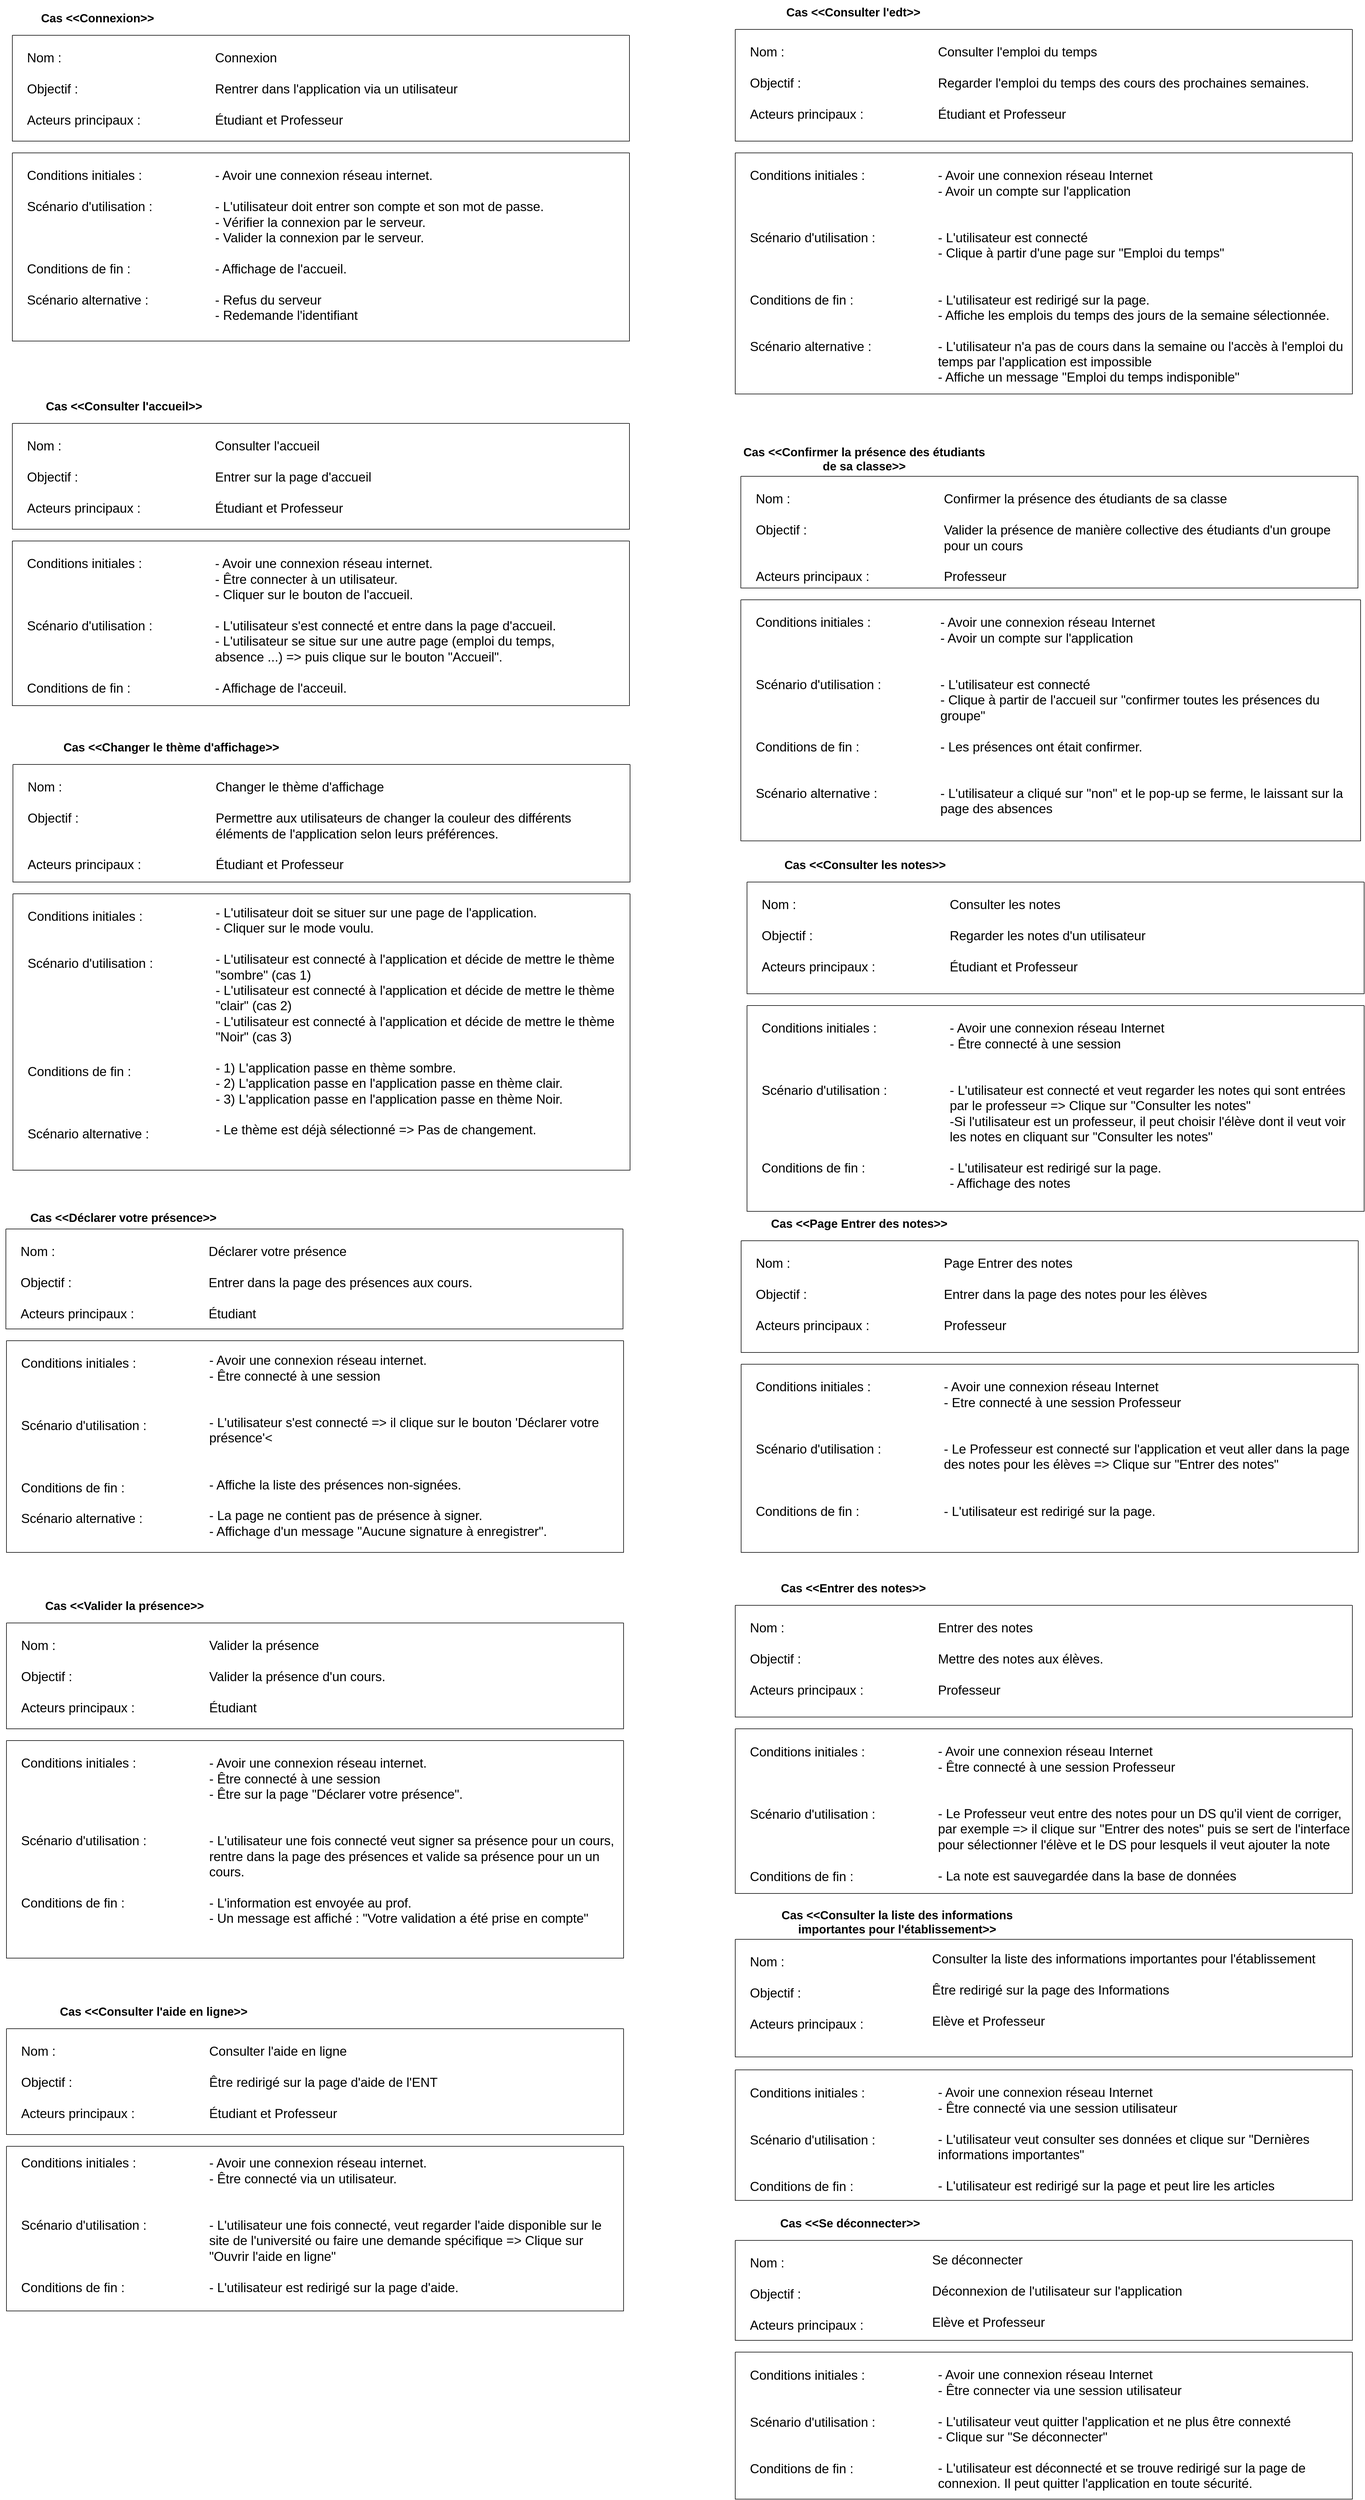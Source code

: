 <mxfile version="17.4.0" type="device"><diagram id="zaYo1tVlRMqj58FQ-6c-" name="Page-1"><mxGraphModel dx="1986" dy="2235" grid="1" gridSize="10" guides="1" tooltips="1" connect="1" arrows="1" fold="1" page="1" pageScale="1" pageWidth="827" pageHeight="1169" math="0" shadow="0"><root><mxCell id="0"/><mxCell id="1" parent="0"/><mxCell id="c8WTasxC7cQnRKd3Rf0M-1" value="" style="swimlane;startSize=0;fontSize=18;" parent="1" vertex="1"><mxGeometry x="96" y="-1030" width="1050" height="180" as="geometry"/></mxCell><mxCell id="c8WTasxC7cQnRKd3Rf0M-2" value="&lt;div style=&quot;font-size: 22px&quot;&gt;&lt;font style=&quot;font-size: 22px&quot;&gt;&lt;br&gt;&lt;/font&gt;&lt;/div&gt;&lt;div style=&quot;font-size: 22px&quot;&gt;&lt;font style=&quot;font-size: 22px&quot;&gt;&lt;span style=&quot;white-space: pre&quot;&gt;Nom :&lt;/span&gt;&lt;/font&gt;&lt;/div&gt;&lt;div style=&quot;font-size: 22px&quot;&gt;&lt;font style=&quot;font-size: 22px&quot;&gt;&lt;span style=&quot;white-space: pre&quot;&gt;&lt;br&gt;&lt;/span&gt;&lt;/font&gt;&lt;/div&gt;&lt;div style=&quot;font-size: 22px&quot;&gt;&lt;font style=&quot;font-size: 22px&quot;&gt;&lt;span style=&quot;white-space: pre&quot;&gt;Objectif :&lt;/span&gt;&lt;/font&gt;&lt;/div&gt;&lt;div style=&quot;font-size: 22px&quot;&gt;&lt;font style=&quot;font-size: 22px&quot;&gt;&lt;span style=&quot;white-space: pre&quot;&gt;&lt;br&gt;&lt;/span&gt;&lt;/font&gt;&lt;/div&gt;&lt;div style=&quot;font-size: 22px&quot;&gt;&lt;font style=&quot;font-size: 22px&quot;&gt;&lt;span style=&quot;white-space: pre&quot;&gt;Acteurs principaux :&lt;/span&gt;&lt;br&gt;&lt;/font&gt;&lt;/div&gt;" style="text;html=1;strokeColor=none;fillColor=none;spacing=5;spacingTop=-20;whiteSpace=wrap;overflow=hidden;rounded=0;fontSize=20;" parent="c8WTasxC7cQnRKd3Rf0M-1" vertex="1"><mxGeometry x="20" y="10" width="320" height="200" as="geometry"/></mxCell><mxCell id="c8WTasxC7cQnRKd3Rf0M-3" value="&lt;div&gt;&lt;br&gt;&lt;/div&gt;&lt;div&gt;Connexion&lt;/div&gt;&lt;div&gt;&lt;br&gt;&lt;/div&gt;&lt;div&gt;Rentrer dans l'application via un utilisateur&lt;/div&gt;&lt;div&gt;&lt;br&gt;&lt;/div&gt;&lt;div&gt;Étudiant et Professeur&lt;br&gt;&lt;/div&gt;" style="text;html=1;strokeColor=none;fillColor=none;spacing=5;spacingTop=-20;whiteSpace=wrap;overflow=hidden;rounded=0;fontSize=22;" parent="c8WTasxC7cQnRKd3Rf0M-1" vertex="1"><mxGeometry x="340" y="10" width="540" height="160" as="geometry"/></mxCell><mxCell id="c8WTasxC7cQnRKd3Rf0M-4" value="&lt;b&gt;Cas &amp;lt;&amp;lt;Connexion&amp;gt;&amp;gt;&lt;/b&gt;" style="text;html=1;strokeColor=none;fillColor=none;align=center;verticalAlign=middle;whiteSpace=wrap;rounded=0;fontSize=20;" parent="1" vertex="1"><mxGeometry x="116" y="-1080" width="250" height="40" as="geometry"/></mxCell><mxCell id="c8WTasxC7cQnRKd3Rf0M-5" value="" style="swimlane;startSize=0;fontSize=18;" parent="1" vertex="1"><mxGeometry x="96" y="-830" width="1050" height="320" as="geometry"/></mxCell><mxCell id="c8WTasxC7cQnRKd3Rf0M-6" value="&lt;div style=&quot;font-size: 22px&quot;&gt;&lt;font style=&quot;font-size: 22px&quot;&gt;&lt;br&gt;&lt;/font&gt;&lt;/div&gt;&lt;div style=&quot;font-size: 22px&quot;&gt;&lt;font style=&quot;font-size: 22px&quot;&gt;&lt;span style=&quot;white-space: pre&quot;&gt;Conditions initiales :&lt;/span&gt;&lt;/font&gt;&lt;/div&gt;&lt;div style=&quot;font-size: 22px&quot;&gt;&lt;font style=&quot;font-size: 22px&quot;&gt;&lt;span style=&quot;white-space: pre&quot;&gt;&lt;br&gt;&lt;/span&gt;&lt;/font&gt;&lt;/div&gt;&lt;div style=&quot;font-size: 22px&quot;&gt;&lt;font style=&quot;font-size: 22px&quot;&gt;&lt;span style=&quot;white-space: pre&quot;&gt;Scénario d'utilisation :&lt;/span&gt;&lt;/font&gt;&lt;/div&gt;&lt;div style=&quot;font-size: 22px&quot;&gt;&lt;font style=&quot;font-size: 22px&quot;&gt;&lt;span style=&quot;white-space: pre&quot;&gt;&lt;br&gt;&lt;/span&gt;&lt;/font&gt;&lt;/div&gt;&lt;div style=&quot;font-size: 22px&quot;&gt;&lt;font style=&quot;font-size: 22px&quot;&gt;&lt;span style=&quot;white-space: pre&quot;&gt;&lt;br&gt;&lt;/span&gt;&lt;/font&gt;&lt;/div&gt;&lt;div style=&quot;font-size: 22px&quot;&gt;&lt;font style=&quot;font-size: 22px&quot;&gt;&lt;span style=&quot;white-space: pre&quot;&gt;&lt;br&gt;&lt;/span&gt;&lt;/font&gt;&lt;/div&gt;&lt;div style=&quot;font-size: 22px&quot;&gt;&lt;font style=&quot;font-size: 22px&quot;&gt;&lt;span style=&quot;white-space: pre&quot;&gt;Conditions de fin :&lt;/span&gt;&lt;br&gt;&lt;/font&gt;&lt;/div&gt;&lt;div style=&quot;font-size: 22px&quot;&gt;&lt;font style=&quot;font-size: 22px&quot;&gt;&lt;br&gt;&lt;/font&gt;&lt;/div&gt;&lt;div style=&quot;font-size: 22px&quot;&gt;&lt;font style=&quot;font-size: 22px&quot;&gt;Scénario alternative :&lt;br&gt;&lt;/font&gt;&lt;/div&gt;" style="text;html=1;strokeColor=none;fillColor=none;spacing=5;spacingTop=-20;whiteSpace=wrap;overflow=hidden;rounded=0;fontSize=20;" parent="c8WTasxC7cQnRKd3Rf0M-5" vertex="1"><mxGeometry x="20" y="10" width="320" height="330" as="geometry"/></mxCell><mxCell id="c8WTasxC7cQnRKd3Rf0M-7" value="&lt;div&gt;&lt;br&gt;&lt;/div&gt;- Avoir une connexion réseau internet. &lt;br&gt;&lt;div&gt;&lt;br&gt;&lt;/div&gt;&lt;div&gt;- L'utilisateur doit entrer son compte et son mot de passe.&lt;/div&gt;&lt;div&gt;- Vérifier la connexion par le serveur.&lt;/div&gt;&lt;div&gt;- Valider la connexion par le serveur.&lt;br&gt;&lt;/div&gt;&lt;div&gt;&lt;br&gt;&lt;/div&gt;&lt;div&gt;- Affichage de l'accueil.&lt;br&gt;&lt;/div&gt;&lt;div&gt;&lt;br&gt;&lt;/div&gt;&lt;div&gt;- Refus du serveur&lt;/div&gt;&lt;div&gt;- Redemande l'identifiant&lt;br&gt;&lt;/div&gt;" style="text;html=1;strokeColor=none;fillColor=none;spacing=5;spacingTop=-20;whiteSpace=wrap;overflow=hidden;rounded=0;fontSize=22;" parent="c8WTasxC7cQnRKd3Rf0M-5" vertex="1"><mxGeometry x="340" y="10" width="780" height="350" as="geometry"/></mxCell><mxCell id="c8WTasxC7cQnRKd3Rf0M-8" value="" style="swimlane;startSize=0;fontSize=18;" parent="1" vertex="1"><mxGeometry x="96" y="-370" width="1050" height="180" as="geometry"/></mxCell><mxCell id="c8WTasxC7cQnRKd3Rf0M-9" value="&lt;div style=&quot;font-size: 22px&quot;&gt;&lt;font style=&quot;font-size: 22px&quot;&gt;&lt;br&gt;&lt;/font&gt;&lt;/div&gt;&lt;div style=&quot;font-size: 22px&quot;&gt;&lt;font style=&quot;font-size: 22px&quot;&gt;&lt;span style=&quot;white-space: pre&quot;&gt;Nom :&lt;/span&gt;&lt;/font&gt;&lt;/div&gt;&lt;div style=&quot;font-size: 22px&quot;&gt;&lt;font style=&quot;font-size: 22px&quot;&gt;&lt;span style=&quot;white-space: pre&quot;&gt;&lt;br&gt;&lt;/span&gt;&lt;/font&gt;&lt;/div&gt;&lt;div style=&quot;font-size: 22px&quot;&gt;&lt;font style=&quot;font-size: 22px&quot;&gt;&lt;span style=&quot;white-space: pre&quot;&gt;Objectif :&lt;/span&gt;&lt;/font&gt;&lt;/div&gt;&lt;div style=&quot;font-size: 22px&quot;&gt;&lt;font style=&quot;font-size: 22px&quot;&gt;&lt;span style=&quot;white-space: pre&quot;&gt;&lt;br&gt;&lt;/span&gt;&lt;/font&gt;&lt;/div&gt;&lt;div style=&quot;font-size: 22px&quot;&gt;&lt;font style=&quot;font-size: 22px&quot;&gt;&lt;span style=&quot;white-space: pre&quot;&gt;Acteurs principaux :&lt;/span&gt;&lt;br&gt;&lt;/font&gt;&lt;/div&gt;" style="text;html=1;strokeColor=none;fillColor=none;spacing=5;spacingTop=-20;whiteSpace=wrap;overflow=hidden;rounded=0;fontSize=20;" parent="c8WTasxC7cQnRKd3Rf0M-8" vertex="1"><mxGeometry x="20" y="10" width="320" height="200" as="geometry"/></mxCell><mxCell id="c8WTasxC7cQnRKd3Rf0M-10" value="&lt;div&gt;&lt;br&gt;&lt;/div&gt;&lt;div&gt;Consulter l'accueil&lt;br&gt;&lt;/div&gt;&lt;div&gt;&lt;br&gt;&lt;/div&gt;Entrer sur la page d'accueil&lt;br&gt;&lt;div&gt;&lt;br&gt;&lt;/div&gt;&lt;div&gt;Étudiant et Professeur&lt;br&gt;&lt;/div&gt;" style="text;html=1;strokeColor=none;fillColor=none;spacing=5;spacingTop=-20;whiteSpace=wrap;overflow=hidden;rounded=0;fontSize=22;" parent="c8WTasxC7cQnRKd3Rf0M-8" vertex="1"><mxGeometry x="340" y="10" width="540" height="160" as="geometry"/></mxCell><mxCell id="c8WTasxC7cQnRKd3Rf0M-11" value="&lt;b&gt;Cas &amp;lt;&amp;lt;Consulter l'accueil&amp;gt;&amp;gt;&lt;/b&gt;" style="text;html=1;strokeColor=none;fillColor=none;align=center;verticalAlign=middle;whiteSpace=wrap;rounded=0;fontSize=20;" parent="1" vertex="1"><mxGeometry x="116" y="-420" width="340" height="40" as="geometry"/></mxCell><mxCell id="c8WTasxC7cQnRKd3Rf0M-12" value="" style="swimlane;startSize=0;fontSize=18;" parent="1" vertex="1"><mxGeometry x="96" y="-170" width="1050" height="280" as="geometry"/></mxCell><mxCell id="c8WTasxC7cQnRKd3Rf0M-13" value="&lt;div style=&quot;font-size: 22px&quot;&gt;&lt;font style=&quot;font-size: 22px&quot;&gt;&lt;br&gt;&lt;/font&gt;&lt;/div&gt;&lt;div style=&quot;font-size: 22px&quot;&gt;&lt;font style=&quot;font-size: 22px&quot;&gt;&lt;span style=&quot;white-space: pre&quot;&gt;Conditions initiales :&lt;/span&gt;&lt;/font&gt;&lt;/div&gt;&lt;div style=&quot;font-size: 22px&quot;&gt;&lt;font style=&quot;font-size: 22px&quot;&gt;&lt;span style=&quot;white-space: pre&quot;&gt;&lt;br&gt;&lt;/span&gt;&lt;/font&gt;&lt;/div&gt;&lt;div style=&quot;font-size: 22px&quot;&gt;&lt;font style=&quot;font-size: 22px&quot;&gt;&lt;span style=&quot;white-space: pre&quot;&gt;&lt;br&gt;&lt;/span&gt;&lt;/font&gt;&lt;/div&gt;&lt;div style=&quot;font-size: 22px&quot;&gt;&lt;font style=&quot;font-size: 22px&quot;&gt;&lt;span style=&quot;white-space: pre&quot;&gt;&lt;br&gt;&lt;/span&gt;&lt;/font&gt;&lt;/div&gt;&lt;div style=&quot;font-size: 22px&quot;&gt;&lt;font style=&quot;font-size: 22px&quot;&gt;&lt;span style=&quot;white-space: pre&quot;&gt;Scénario d'utilisation :&lt;/span&gt;&lt;/font&gt;&lt;/div&gt;&lt;div style=&quot;font-size: 22px&quot;&gt;&lt;font style=&quot;font-size: 22px&quot;&gt;&lt;span style=&quot;white-space: pre&quot;&gt;&lt;br&gt;&lt;/span&gt;&lt;/font&gt;&lt;/div&gt;&lt;div style=&quot;font-size: 22px&quot;&gt;&lt;font style=&quot;font-size: 22px&quot;&gt;&lt;span style=&quot;white-space: pre&quot;&gt;&lt;br&gt;&lt;/span&gt;&lt;/font&gt;&lt;/div&gt;&lt;div style=&quot;font-size: 22px&quot;&gt;&lt;font style=&quot;font-size: 22px&quot;&gt;&lt;span style=&quot;white-space: pre&quot;&gt;&lt;br&gt;&lt;/span&gt;&lt;/font&gt;&lt;/div&gt;&lt;div style=&quot;font-size: 22px&quot;&gt;&lt;font style=&quot;font-size: 22px&quot;&gt;&lt;span style=&quot;white-space: pre&quot;&gt;Conditions de fin :&lt;/span&gt;&lt;br&gt;&lt;/font&gt;&lt;/div&gt;" style="text;html=1;strokeColor=none;fillColor=none;spacing=5;spacingTop=-20;whiteSpace=wrap;overflow=hidden;rounded=0;fontSize=20;" parent="c8WTasxC7cQnRKd3Rf0M-12" vertex="1"><mxGeometry x="20" y="10" width="320" height="330" as="geometry"/></mxCell><mxCell id="c8WTasxC7cQnRKd3Rf0M-14" value="&lt;div&gt;&lt;br&gt;&lt;/div&gt;&lt;div&gt;- Avoir une connexion réseau internet.&lt;/div&gt;&lt;div&gt;- Être connecter à un utilisateur.&lt;/div&gt;&lt;div&gt;- Cliquer sur le bouton de l'accueil.&lt;br&gt; &lt;/div&gt;&lt;div&gt;&lt;br&gt;&lt;/div&gt;&lt;div&gt;- L'utilisateur s'est connecté et entre dans la page d'accueil.&lt;br&gt;&lt;/div&gt;&lt;div&gt;- L'utilisateur se situe sur une autre page (emploi du temps, &lt;br&gt;&lt;/div&gt;&lt;div&gt;absence ...) =&amp;gt; puis clique sur le bouton &quot;Accueil&quot;.&lt;br&gt;&lt;/div&gt;&lt;div&gt;&lt;br&gt;&lt;/div&gt;&lt;div&gt;- Affichage de l'acceuil.&lt;br&gt;&lt;/div&gt;&lt;div&gt;&lt;br&gt;&lt;/div&gt;" style="text;html=1;strokeColor=none;fillColor=none;spacing=5;spacingTop=-20;whiteSpace=wrap;overflow=hidden;rounded=0;fontSize=22;" parent="c8WTasxC7cQnRKd3Rf0M-12" vertex="1"><mxGeometry x="340" y="10" width="710" height="270" as="geometry"/></mxCell><mxCell id="c8WTasxC7cQnRKd3Rf0M-15" value="" style="swimlane;startSize=0;fontSize=18;" parent="1" vertex="1"><mxGeometry x="97" y="210" width="1050" height="200" as="geometry"/></mxCell><mxCell id="c8WTasxC7cQnRKd3Rf0M-16" value="&lt;div style=&quot;font-size: 22px&quot;&gt;&lt;font style=&quot;font-size: 22px&quot;&gt;&lt;br&gt;&lt;/font&gt;&lt;/div&gt;&lt;div style=&quot;font-size: 22px&quot;&gt;&lt;font style=&quot;font-size: 22px&quot;&gt;&lt;span style=&quot;white-space: pre&quot;&gt;Nom :&lt;/span&gt;&lt;/font&gt;&lt;/div&gt;&lt;div style=&quot;font-size: 22px&quot;&gt;&lt;font style=&quot;font-size: 22px&quot;&gt;&lt;span style=&quot;white-space: pre&quot;&gt;&lt;br&gt;&lt;/span&gt;&lt;/font&gt;&lt;/div&gt;&lt;div style=&quot;font-size: 22px&quot;&gt;&lt;font style=&quot;font-size: 22px&quot;&gt;&lt;span style=&quot;white-space: pre&quot;&gt;Objectif :&lt;/span&gt;&lt;/font&gt;&lt;/div&gt;&lt;div style=&quot;font-size: 22px&quot;&gt;&lt;font style=&quot;font-size: 22px&quot;&gt;&lt;span style=&quot;white-space: pre&quot;&gt;&lt;br&gt;&lt;/span&gt;&lt;/font&gt;&lt;/div&gt;&lt;div style=&quot;font-size: 22px&quot;&gt;&lt;font style=&quot;font-size: 22px&quot;&gt;&lt;span style=&quot;white-space: pre&quot;&gt;&lt;br&gt;&lt;/span&gt;&lt;/font&gt;&lt;/div&gt;&lt;div style=&quot;font-size: 22px&quot;&gt;&lt;font style=&quot;font-size: 22px&quot;&gt;&lt;span style=&quot;white-space: pre&quot;&gt;Acteurs principaux :&lt;/span&gt;&lt;br&gt;&lt;/font&gt;&lt;/div&gt;" style="text;html=1;strokeColor=none;fillColor=none;spacing=5;spacingTop=-20;whiteSpace=wrap;overflow=hidden;rounded=0;fontSize=20;" parent="c8WTasxC7cQnRKd3Rf0M-15" vertex="1"><mxGeometry x="20" y="10" width="320" height="200" as="geometry"/></mxCell><mxCell id="c8WTasxC7cQnRKd3Rf0M-17" value="&lt;div&gt;&lt;br&gt;&lt;/div&gt;&lt;div&gt;Changer le thème d'affichage&lt;br&gt;&lt;/div&gt;&lt;div&gt;&lt;br&gt;&lt;/div&gt;Permettre aux utilisateurs de changer la couleur des différents éléments de l'application selon leurs préférences.&lt;br&gt;&lt;div&gt;&lt;br&gt;&lt;/div&gt;&lt;div&gt;Étudiant et Professeur&lt;br&gt;&lt;/div&gt;" style="text;html=1;strokeColor=none;fillColor=none;spacing=5;spacingTop=-20;whiteSpace=wrap;overflow=hidden;rounded=0;fontSize=22;" parent="c8WTasxC7cQnRKd3Rf0M-15" vertex="1"><mxGeometry x="340" y="10" width="700" height="190" as="geometry"/></mxCell><mxCell id="c8WTasxC7cQnRKd3Rf0M-18" value="&lt;b&gt;Cas &amp;lt;&amp;lt;Changer le thème d'affichage&amp;gt;&amp;gt;&lt;/b&gt;" style="text;html=1;strokeColor=none;fillColor=none;align=center;verticalAlign=middle;whiteSpace=wrap;rounded=0;fontSize=20;" parent="1" vertex="1"><mxGeometry x="117" y="160" width="499" height="40" as="geometry"/></mxCell><mxCell id="c8WTasxC7cQnRKd3Rf0M-19" value="" style="swimlane;startSize=0;fontSize=18;" parent="1" vertex="1"><mxGeometry x="97" y="430" width="1050" height="470" as="geometry"/></mxCell><mxCell id="c8WTasxC7cQnRKd3Rf0M-20" value="&lt;div style=&quot;font-size: 22px&quot;&gt;&lt;font style=&quot;font-size: 22px&quot;&gt;&lt;br&gt;&lt;/font&gt;&lt;/div&gt;&lt;div style=&quot;font-size: 22px&quot;&gt;&lt;font style=&quot;font-size: 22px&quot;&gt;&lt;span style=&quot;white-space: pre&quot;&gt;Conditions initiales :&lt;/span&gt;&lt;/font&gt;&lt;/div&gt;&lt;div style=&quot;font-size: 22px&quot;&gt;&lt;font style=&quot;font-size: 22px&quot;&gt;&lt;span style=&quot;white-space: pre&quot;&gt;&lt;br&gt;&lt;/span&gt;&lt;/font&gt;&lt;/div&gt;&lt;div style=&quot;font-size: 22px&quot;&gt;&lt;font style=&quot;font-size: 22px&quot;&gt;&lt;span style=&quot;white-space: pre&quot;&gt;&lt;br&gt;&lt;/span&gt;&lt;/font&gt;&lt;/div&gt;&lt;div style=&quot;font-size: 22px&quot;&gt;&lt;font style=&quot;font-size: 22px&quot;&gt;&lt;span style=&quot;white-space: pre&quot;&gt;Scénario d'utilisation :&lt;/span&gt;&lt;/font&gt;&lt;/div&gt;&lt;div style=&quot;font-size: 22px&quot;&gt;&lt;font style=&quot;font-size: 22px&quot;&gt;&lt;span style=&quot;white-space: pre&quot;&gt;&lt;br&gt;&lt;/span&gt;&lt;/font&gt;&lt;/div&gt;&lt;div style=&quot;font-size: 22px&quot;&gt;&lt;font style=&quot;font-size: 22px&quot;&gt;&lt;span style=&quot;white-space: pre&quot;&gt;&lt;br&gt;&lt;/span&gt;&lt;/font&gt;&lt;/div&gt;&lt;div style=&quot;font-size: 22px&quot;&gt;&lt;font style=&quot;font-size: 22px&quot;&gt;&lt;span style=&quot;white-space: pre&quot;&gt;&lt;br&gt;&lt;/span&gt;&lt;/font&gt;&lt;/div&gt;&lt;div style=&quot;font-size: 22px&quot;&gt;&lt;font style=&quot;font-size: 22px&quot;&gt;&lt;span style=&quot;white-space: pre&quot;&gt;&lt;br&gt;&lt;/span&gt;&lt;/font&gt;&lt;/div&gt;&lt;div style=&quot;font-size: 22px&quot;&gt;&lt;font style=&quot;font-size: 22px&quot;&gt;&lt;span style=&quot;white-space: pre&quot;&gt;&lt;br&gt;&lt;/span&gt;&lt;/font&gt;&lt;/div&gt;&lt;div style=&quot;font-size: 22px&quot;&gt;&lt;font style=&quot;font-size: 22px&quot;&gt;&lt;span style=&quot;white-space: pre&quot;&gt;&lt;br&gt;&lt;/span&gt;&lt;/font&gt;&lt;/div&gt;&lt;div style=&quot;font-size: 22px&quot;&gt;&lt;font style=&quot;font-size: 22px&quot;&gt;&lt;span style=&quot;white-space: pre&quot;&gt;Conditions de fin :&lt;/span&gt;&lt;br&gt;&lt;/font&gt;&lt;/div&gt;&lt;div style=&quot;font-size: 22px&quot;&gt;&lt;br&gt;&lt;/div&gt;&lt;div style=&quot;font-size: 22px&quot;&gt;&lt;br&gt;&lt;/div&gt;&lt;div style=&quot;font-size: 22px&quot;&gt;&lt;font style=&quot;font-size: 22px&quot;&gt;&lt;br&gt;&lt;/font&gt;&lt;/div&gt;&lt;div style=&quot;font-size: 22px&quot;&gt;&lt;font style=&quot;font-size: 22px&quot;&gt;Scénario alternative :&lt;br&gt;&lt;/font&gt;&lt;/div&gt;" style="text;html=1;strokeColor=none;fillColor=none;spacing=5;spacingTop=-20;whiteSpace=wrap;overflow=hidden;rounded=0;fontSize=20;" parent="c8WTasxC7cQnRKd3Rf0M-19" vertex="1"><mxGeometry x="20" y="10" width="320" height="570" as="geometry"/></mxCell><mxCell id="c8WTasxC7cQnRKd3Rf0M-21" value="&lt;div&gt;- L'utilisateur doit se situer sur une page de l'application.&lt;/div&gt;&lt;div&gt;- Cliquer sur le mode voulu.&lt;br&gt;&lt;/div&gt;&lt;div&gt;&lt;br&gt;&lt;/div&gt;&lt;div&gt;- L'utilisateur est connecté à l'application et décide de mettre le thème &quot;sombre&quot; (cas 1)&lt;/div&gt;&lt;div&gt;- L'utilisateur est connecté à l'application et décide de mettre le thème &quot;clair&quot; (cas 2)&lt;/div&gt;&lt;div&gt;&lt;div&gt;- L'utilisateur est connecté à l'application et décide de mettre le thème &quot;Noir&quot; (cas 3)&lt;/div&gt;&lt;div&gt;&lt;br&gt;&lt;/div&gt;&lt;/div&gt;&lt;div&gt;- 1) L'application passe en thème sombre.&lt;/div&gt;&lt;div&gt;- 2) L'application passe en l'application passe en thème clair.&lt;/div&gt;&lt;div&gt;&lt;div&gt;- 3) L'application passe en l'application passe en  thème Noir.&lt;/div&gt;&lt;/div&gt;&lt;div&gt;&lt;br&gt;&lt;/div&gt;&lt;div&gt;- Le thème est déjà sélectionné =&amp;gt; Pas de changement.&lt;br&gt;&lt;/div&gt;" style="text;html=1;strokeColor=none;fillColor=none;spacing=5;spacingTop=-20;whiteSpace=wrap;overflow=hidden;rounded=0;fontSize=22;" parent="c8WTasxC7cQnRKd3Rf0M-19" vertex="1"><mxGeometry x="340" y="30" width="710" height="550" as="geometry"/></mxCell><mxCell id="c8WTasxC7cQnRKd3Rf0M-22" value="" style="swimlane;startSize=0;fontSize=18;" parent="1" vertex="1"><mxGeometry x="85" y="1000" width="1050" height="170" as="geometry"/></mxCell><mxCell id="c8WTasxC7cQnRKd3Rf0M-23" value="&lt;div style=&quot;font-size: 22px&quot;&gt;&lt;font style=&quot;font-size: 22px&quot;&gt;&lt;br&gt;&lt;/font&gt;&lt;/div&gt;&lt;div style=&quot;font-size: 22px&quot;&gt;&lt;font style=&quot;font-size: 22px&quot;&gt;&lt;span style=&quot;white-space: pre&quot;&gt;Nom :&lt;/span&gt;&lt;/font&gt;&lt;/div&gt;&lt;div style=&quot;font-size: 22px&quot;&gt;&lt;font style=&quot;font-size: 22px&quot;&gt;&lt;span style=&quot;white-space: pre&quot;&gt;&lt;br&gt;&lt;/span&gt;&lt;/font&gt;&lt;/div&gt;&lt;div style=&quot;font-size: 22px&quot;&gt;&lt;font style=&quot;font-size: 22px&quot;&gt;&lt;span style=&quot;white-space: pre&quot;&gt;Objectif :&lt;/span&gt;&lt;/font&gt;&lt;/div&gt;&lt;div style=&quot;font-size: 22px&quot;&gt;&lt;font style=&quot;font-size: 22px&quot;&gt;&lt;span style=&quot;white-space: pre&quot;&gt;&lt;br&gt;&lt;/span&gt;&lt;/font&gt;&lt;/div&gt;&lt;div style=&quot;font-size: 22px&quot;&gt;&lt;font style=&quot;font-size: 22px&quot;&gt;&lt;span style=&quot;white-space: pre&quot;&gt;Acteurs principaux :&lt;/span&gt;&lt;br&gt;&lt;/font&gt;&lt;/div&gt;" style="text;html=1;strokeColor=none;fillColor=none;spacing=5;spacingTop=-20;whiteSpace=wrap;overflow=hidden;rounded=0;fontSize=20;" parent="c8WTasxC7cQnRKd3Rf0M-22" vertex="1"><mxGeometry x="20" y="10" width="320" height="200" as="geometry"/></mxCell><mxCell id="c8WTasxC7cQnRKd3Rf0M-24" value="&lt;div&gt;&lt;br&gt;&lt;/div&gt;&lt;div&gt;Déclarer votre présence&lt;br&gt;&lt;/div&gt;&lt;div&gt;&lt;br&gt;&lt;/div&gt;&lt;div&gt;Entrer dans la page des présences aux cours.&lt;/div&gt;&lt;div&gt;&lt;br&gt;&lt;/div&gt;&lt;div&gt;Étudiant &lt;br&gt;&lt;/div&gt;" style="text;html=1;strokeColor=none;fillColor=none;spacing=5;spacingTop=-20;whiteSpace=wrap;overflow=hidden;rounded=0;fontSize=22;" parent="c8WTasxC7cQnRKd3Rf0M-22" vertex="1"><mxGeometry x="340" y="10" width="710" height="190" as="geometry"/></mxCell><mxCell id="c8WTasxC7cQnRKd3Rf0M-25" value="&lt;b&gt;Cas &amp;lt;&amp;lt;Déclarer votre présence&amp;gt;&amp;gt;&lt;/b&gt;" style="text;html=1;strokeColor=none;fillColor=none;align=center;verticalAlign=middle;whiteSpace=wrap;rounded=0;fontSize=20;" parent="1" vertex="1"><mxGeometry x="75" y="960" width="420" height="40" as="geometry"/></mxCell><mxCell id="c8WTasxC7cQnRKd3Rf0M-26" value="" style="swimlane;startSize=0;fontSize=18;" parent="1" vertex="1"><mxGeometry x="86" y="1190" width="1050" height="360" as="geometry"/></mxCell><mxCell id="c8WTasxC7cQnRKd3Rf0M-27" value="&lt;div style=&quot;font-size: 22px&quot;&gt;&lt;font style=&quot;font-size: 22px&quot;&gt;&lt;br&gt;&lt;/font&gt;&lt;/div&gt;&lt;div style=&quot;font-size: 22px&quot;&gt;&lt;font style=&quot;font-size: 22px&quot;&gt;&lt;span style=&quot;white-space: pre&quot;&gt;Conditions initiales :&lt;/span&gt;&lt;/font&gt;&lt;/div&gt;&lt;div style=&quot;font-size: 22px&quot;&gt;&lt;font style=&quot;font-size: 22px&quot;&gt;&lt;span style=&quot;white-space: pre&quot;&gt;&lt;br&gt;&lt;/span&gt;&lt;/font&gt;&lt;/div&gt;&lt;div style=&quot;font-size: 22px&quot;&gt;&lt;font style=&quot;font-size: 22px&quot;&gt;&lt;span style=&quot;white-space: pre&quot;&gt;&lt;br&gt;&lt;/span&gt;&lt;/font&gt;&lt;/div&gt;&lt;div style=&quot;font-size: 22px&quot;&gt;&lt;font style=&quot;font-size: 22px&quot;&gt;&lt;span style=&quot;white-space: pre&quot;&gt;&lt;br&gt;&lt;/span&gt;&lt;/font&gt;&lt;/div&gt;&lt;div style=&quot;font-size: 22px&quot;&gt;&lt;font style=&quot;font-size: 22px&quot;&gt;&lt;span style=&quot;white-space: pre&quot;&gt;Scénario d'utilisation :&lt;/span&gt;&lt;/font&gt;&lt;/div&gt;&lt;div style=&quot;font-size: 22px&quot;&gt;&lt;font style=&quot;font-size: 22px&quot;&gt;&lt;span style=&quot;white-space: pre&quot;&gt;&lt;br&gt;&lt;/span&gt;&lt;/font&gt;&lt;/div&gt;&lt;div style=&quot;font-size: 22px&quot;&gt;&lt;font style=&quot;font-size: 22px&quot;&gt;&lt;span style=&quot;white-space: pre&quot;&gt;&lt;br&gt;&lt;/span&gt;&lt;/font&gt;&lt;/div&gt;&lt;div style=&quot;font-size: 22px&quot;&gt;&lt;font style=&quot;font-size: 22px&quot;&gt;&lt;span style=&quot;white-space: pre&quot;&gt;&lt;br&gt;&lt;/span&gt;&lt;/font&gt;&lt;/div&gt;&lt;div style=&quot;font-size: 22px&quot;&gt;&lt;font style=&quot;font-size: 22px&quot;&gt;&lt;span style=&quot;white-space: pre&quot;&gt;Conditions de fin :&lt;/span&gt;&lt;br&gt;&lt;/font&gt;&lt;/div&gt;&lt;div style=&quot;font-size: 22px&quot;&gt;&lt;font style=&quot;font-size: 22px&quot;&gt;&lt;br&gt;&lt;/font&gt;&lt;/div&gt;&lt;div style=&quot;font-size: 22px&quot;&gt;&lt;font style=&quot;font-size: 22px&quot;&gt;Scénario alternative :&lt;br&gt;&lt;/font&gt;&lt;/div&gt;" style="text;html=1;strokeColor=none;fillColor=none;spacing=5;spacingTop=-20;whiteSpace=wrap;overflow=hidden;rounded=0;fontSize=20;" parent="c8WTasxC7cQnRKd3Rf0M-26" vertex="1"><mxGeometry x="20" y="10" width="320" height="330" as="geometry"/></mxCell><mxCell id="c8WTasxC7cQnRKd3Rf0M-28" value="&lt;div&gt;&lt;br&gt;&lt;/div&gt;&lt;div&gt;- Avoir une connexion réseau internet.&lt;/div&gt;&lt;div&gt;- Être connecté à une session&lt;br&gt;&lt;/div&gt;&lt;div&gt;&lt;br&gt; &lt;/div&gt;&lt;div&gt;&lt;br&gt;&lt;/div&gt;&lt;div&gt;- L'utilisateur s'est connecté =&amp;gt; il clique sur le bouton 'Déclarer votre présence'&amp;lt;&lt;br&gt;&lt;/div&gt;&lt;div&gt;&lt;br&gt;&lt;/div&gt;&lt;div&gt;&lt;br&gt;&lt;/div&gt;&lt;div&gt;- Affiche la liste des présences non-signées.&lt;br&gt;&lt;/div&gt;&lt;div&gt;&lt;br&gt;&lt;/div&gt;&lt;div&gt;- La page ne contient pas de présence à signer.&lt;br&gt;&lt;/div&gt;&lt;div&gt;- Affichage d'un message &quot;Aucune signature à enregistrer&quot;.&lt;br&gt;&lt;/div&gt;" style="text;html=1;strokeColor=none;fillColor=none;spacing=5;spacingTop=-20;whiteSpace=wrap;overflow=hidden;rounded=0;fontSize=22;" parent="c8WTasxC7cQnRKd3Rf0M-26" vertex="1"><mxGeometry x="340" y="5" width="710" height="355" as="geometry"/></mxCell><mxCell id="c8WTasxC7cQnRKd3Rf0M-29" value="" style="swimlane;startSize=0;fontSize=18;" parent="1" vertex="1"><mxGeometry x="86" y="1670" width="1050" height="180" as="geometry"/></mxCell><mxCell id="c8WTasxC7cQnRKd3Rf0M-30" value="&lt;div style=&quot;font-size: 22px&quot;&gt;&lt;font style=&quot;font-size: 22px&quot;&gt;&lt;br&gt;&lt;/font&gt;&lt;/div&gt;&lt;div style=&quot;font-size: 22px&quot;&gt;&lt;font style=&quot;font-size: 22px&quot;&gt;&lt;span style=&quot;white-space: pre&quot;&gt;Nom :&lt;/span&gt;&lt;/font&gt;&lt;/div&gt;&lt;div style=&quot;font-size: 22px&quot;&gt;&lt;font style=&quot;font-size: 22px&quot;&gt;&lt;span style=&quot;white-space: pre&quot;&gt;&lt;br&gt;&lt;/span&gt;&lt;/font&gt;&lt;/div&gt;&lt;div style=&quot;font-size: 22px&quot;&gt;&lt;font style=&quot;font-size: 22px&quot;&gt;&lt;span style=&quot;white-space: pre&quot;&gt;Objectif :&lt;/span&gt;&lt;/font&gt;&lt;/div&gt;&lt;div style=&quot;font-size: 22px&quot;&gt;&lt;font style=&quot;font-size: 22px&quot;&gt;&lt;span style=&quot;white-space: pre&quot;&gt;&lt;br&gt;&lt;/span&gt;&lt;/font&gt;&lt;/div&gt;&lt;div style=&quot;font-size: 22px&quot;&gt;&lt;font style=&quot;font-size: 22px&quot;&gt;&lt;span style=&quot;white-space: pre&quot;&gt;Acteurs principaux :&lt;/span&gt;&lt;br&gt;&lt;/font&gt;&lt;/div&gt;" style="text;html=1;strokeColor=none;fillColor=none;spacing=5;spacingTop=-20;whiteSpace=wrap;overflow=hidden;rounded=0;fontSize=20;" parent="c8WTasxC7cQnRKd3Rf0M-29" vertex="1"><mxGeometry x="20" y="10" width="320" height="200" as="geometry"/></mxCell><mxCell id="c8WTasxC7cQnRKd3Rf0M-31" value="&lt;div&gt;&lt;br&gt;&lt;/div&gt;&lt;div&gt;Valider la présence&lt;/div&gt;&lt;div&gt;&lt;br&gt;&lt;/div&gt;Valider la présence d'un cours.&lt;br&gt;&lt;div&gt;&lt;br&gt;&lt;/div&gt;&lt;div&gt;Étudiant&lt;br&gt;&lt;/div&gt;" style="text;html=1;strokeColor=none;fillColor=none;spacing=5;spacingTop=-20;whiteSpace=wrap;overflow=hidden;rounded=0;fontSize=22;" parent="c8WTasxC7cQnRKd3Rf0M-29" vertex="1"><mxGeometry x="340" y="10" width="540" height="160" as="geometry"/></mxCell><mxCell id="c8WTasxC7cQnRKd3Rf0M-32" value="&lt;b&gt;Cas &amp;lt;&amp;lt;Valider la présence&amp;gt;&amp;gt;&lt;/b&gt;" style="text;html=1;strokeColor=none;fillColor=none;align=center;verticalAlign=middle;whiteSpace=wrap;rounded=0;fontSize=20;" parent="1" vertex="1"><mxGeometry x="117" y="1620" width="340" height="40" as="geometry"/></mxCell><mxCell id="c8WTasxC7cQnRKd3Rf0M-33" value="" style="swimlane;startSize=0;fontSize=18;" parent="1" vertex="1"><mxGeometry x="86" y="1870" width="1050" height="370" as="geometry"/></mxCell><mxCell id="c8WTasxC7cQnRKd3Rf0M-34" value="&lt;div style=&quot;font-size: 22px&quot;&gt;&lt;font style=&quot;font-size: 22px&quot;&gt;&lt;br&gt;&lt;/font&gt;&lt;/div&gt;&lt;div style=&quot;font-size: 22px&quot;&gt;&lt;font style=&quot;font-size: 22px&quot;&gt;&lt;span style=&quot;white-space: pre&quot;&gt;Conditions initiales :&lt;/span&gt;&lt;/font&gt;&lt;/div&gt;&lt;div style=&quot;font-size: 22px&quot;&gt;&lt;font style=&quot;font-size: 22px&quot;&gt;&lt;span style=&quot;white-space: pre&quot;&gt;&lt;br&gt;&lt;/span&gt;&lt;/font&gt;&lt;/div&gt;&lt;div style=&quot;font-size: 22px&quot;&gt;&lt;font style=&quot;font-size: 22px&quot;&gt;&lt;span style=&quot;white-space: pre&quot;&gt;&lt;br&gt;&lt;/span&gt;&lt;/font&gt;&lt;/div&gt;&lt;div style=&quot;font-size: 22px&quot;&gt;&lt;br&gt;&lt;/div&gt;&lt;div style=&quot;font-size: 22px&quot;&gt;&lt;br&gt;&lt;/div&gt;&lt;div style=&quot;font-size: 22px&quot;&gt;&lt;font style=&quot;font-size: 22px&quot;&gt;&lt;span style=&quot;white-space: pre&quot;&gt;Scénario d'utilisation :&lt;/span&gt;&lt;/font&gt;&lt;/div&gt;&lt;div style=&quot;font-size: 22px&quot;&gt;&lt;font style=&quot;font-size: 22px&quot;&gt;&lt;span style=&quot;white-space: pre&quot;&gt;&lt;br&gt;&lt;/span&gt;&lt;/font&gt;&lt;/div&gt;&lt;div style=&quot;font-size: 22px&quot;&gt;&lt;font style=&quot;font-size: 22px&quot;&gt;&lt;span style=&quot;white-space: pre&quot;&gt;&lt;br&gt;&lt;/span&gt;&lt;/font&gt;&lt;/div&gt;&lt;div style=&quot;font-size: 22px&quot;&gt;&lt;font style=&quot;font-size: 22px&quot;&gt;&lt;span style=&quot;white-space: pre&quot;&gt;&lt;br&gt;&lt;/span&gt;&lt;/font&gt;&lt;/div&gt;&lt;div style=&quot;font-size: 22px&quot;&gt;&lt;font style=&quot;font-size: 22px&quot;&gt;&lt;span style=&quot;white-space: pre&quot;&gt;Conditions de fin :&lt;/span&gt;&lt;br&gt;&lt;/font&gt;&lt;/div&gt;" style="text;html=1;strokeColor=none;fillColor=none;spacing=5;spacingTop=-20;whiteSpace=wrap;overflow=hidden;rounded=0;fontSize=20;" parent="c8WTasxC7cQnRKd3Rf0M-33" vertex="1"><mxGeometry x="20" y="10" width="320" height="330" as="geometry"/></mxCell><mxCell id="c8WTasxC7cQnRKd3Rf0M-35" value="&lt;div&gt;&lt;br&gt;&lt;/div&gt;&lt;div&gt;- Avoir une connexion réseau internet.&lt;/div&gt;&lt;div&gt;- Être connecté à une session&lt;br&gt;&lt;/div&gt;&lt;div&gt;- Être sur la page &quot;Déclarer votre présence&quot;.&lt;/div&gt;&lt;div&gt;&lt;br&gt; &lt;/div&gt;&lt;div&gt;&lt;br&gt;&lt;/div&gt;- L'utilisateur une fois connecté veut signer sa présence pour un cours, rentre dans la page des présences et valide sa présence pour un un cours.&lt;br&gt;&lt;div&gt;&lt;br&gt;&lt;/div&gt;&lt;div&gt;- L'information est envoyée au prof.&lt;/div&gt;&lt;div&gt;- Un message est affiché : &quot;Votre validation a été prise en compte&quot;&lt;/div&gt;&lt;div&gt;&lt;br&gt;&lt;/div&gt;&lt;div&gt;&lt;br&gt;&lt;/div&gt;" style="text;html=1;strokeColor=none;fillColor=none;spacing=5;spacingTop=-20;whiteSpace=wrap;overflow=hidden;rounded=0;fontSize=22;" parent="c8WTasxC7cQnRKd3Rf0M-33" vertex="1"><mxGeometry x="340" y="10" width="710" height="330" as="geometry"/></mxCell><mxCell id="c8WTasxC7cQnRKd3Rf0M-36" value="" style="swimlane;startSize=0;fontSize=18;" parent="1" vertex="1"><mxGeometry x="86" y="2360" width="1050" height="180" as="geometry"/></mxCell><mxCell id="c8WTasxC7cQnRKd3Rf0M-37" value="&lt;div style=&quot;font-size: 22px&quot;&gt;&lt;font style=&quot;font-size: 22px&quot;&gt;&lt;br&gt;&lt;/font&gt;&lt;/div&gt;&lt;div style=&quot;font-size: 22px&quot;&gt;&lt;font style=&quot;font-size: 22px&quot;&gt;&lt;span style=&quot;white-space: pre&quot;&gt;Nom :&lt;/span&gt;&lt;/font&gt;&lt;/div&gt;&lt;div style=&quot;font-size: 22px&quot;&gt;&lt;font style=&quot;font-size: 22px&quot;&gt;&lt;span style=&quot;white-space: pre&quot;&gt;&lt;br&gt;&lt;/span&gt;&lt;/font&gt;&lt;/div&gt;&lt;div style=&quot;font-size: 22px&quot;&gt;&lt;font style=&quot;font-size: 22px&quot;&gt;&lt;span style=&quot;white-space: pre&quot;&gt;Objectif :&lt;/span&gt;&lt;/font&gt;&lt;/div&gt;&lt;div style=&quot;font-size: 22px&quot;&gt;&lt;font style=&quot;font-size: 22px&quot;&gt;&lt;span style=&quot;white-space: pre&quot;&gt;&lt;br&gt;&lt;/span&gt;&lt;/font&gt;&lt;/div&gt;&lt;div style=&quot;font-size: 22px&quot;&gt;&lt;font style=&quot;font-size: 22px&quot;&gt;&lt;span style=&quot;white-space: pre&quot;&gt;Acteurs principaux :&lt;/span&gt;&lt;br&gt;&lt;/font&gt;&lt;/div&gt;" style="text;html=1;strokeColor=none;fillColor=none;spacing=5;spacingTop=-20;whiteSpace=wrap;overflow=hidden;rounded=0;fontSize=20;" parent="c8WTasxC7cQnRKd3Rf0M-36" vertex="1"><mxGeometry x="20" y="10" width="320" height="200" as="geometry"/></mxCell><mxCell id="c8WTasxC7cQnRKd3Rf0M-38" value="&lt;div&gt;&lt;br&gt;&lt;/div&gt;&lt;div&gt;Consulter l'aide en ligne&lt;br&gt;&lt;/div&gt;&lt;div&gt;&lt;br&gt;&lt;/div&gt;Être redirigé sur la page d'aide de l'ENT&lt;br&gt;&lt;div&gt;&lt;br&gt;&lt;/div&gt;&lt;div&gt;Étudiant et Professeur&lt;br&gt;&lt;/div&gt;" style="text;html=1;strokeColor=none;fillColor=none;spacing=5;spacingTop=-20;whiteSpace=wrap;overflow=hidden;rounded=0;fontSize=22;" parent="c8WTasxC7cQnRKd3Rf0M-36" vertex="1"><mxGeometry x="340" y="10" width="710" height="160" as="geometry"/></mxCell><mxCell id="c8WTasxC7cQnRKd3Rf0M-39" value="&lt;b&gt;Cas &amp;lt;&amp;lt;Consulter l'aide en ligne&amp;gt;&amp;gt;&lt;/b&gt;" style="text;html=1;strokeColor=none;fillColor=none;align=center;verticalAlign=middle;whiteSpace=wrap;rounded=0;fontSize=20;" parent="1" vertex="1"><mxGeometry x="117" y="2310" width="439" height="40" as="geometry"/></mxCell><mxCell id="c8WTasxC7cQnRKd3Rf0M-40" value="" style="swimlane;startSize=0;fontSize=18;" parent="1" vertex="1"><mxGeometry x="86" y="2560" width="1050" height="280" as="geometry"/></mxCell><mxCell id="c8WTasxC7cQnRKd3Rf0M-41" value="&lt;div style=&quot;font-size: 22px&quot;&gt;&lt;font style=&quot;font-size: 22px&quot;&gt;&lt;br&gt;&lt;/font&gt;&lt;/div&gt;&lt;div style=&quot;font-size: 22px&quot;&gt;&lt;font style=&quot;font-size: 22px&quot;&gt;&lt;span style=&quot;white-space: pre&quot;&gt;Conditions initiales :&lt;/span&gt;&lt;/font&gt;&lt;/div&gt;&lt;div style=&quot;font-size: 22px&quot;&gt;&lt;font style=&quot;font-size: 22px&quot;&gt;&lt;span style=&quot;white-space: pre&quot;&gt;&lt;br&gt;&lt;/span&gt;&lt;/font&gt;&lt;/div&gt;&lt;div style=&quot;font-size: 22px&quot;&gt;&lt;br&gt;&lt;/div&gt;&lt;div style=&quot;font-size: 22px&quot;&gt;&lt;br&gt;&lt;/div&gt;&lt;div style=&quot;font-size: 22px&quot;&gt;&lt;font style=&quot;font-size: 22px&quot;&gt;&lt;span style=&quot;white-space: pre&quot;&gt;Scénario d'utilisation :&lt;/span&gt;&lt;/font&gt;&lt;/div&gt;&lt;div style=&quot;font-size: 22px&quot;&gt;&lt;font style=&quot;font-size: 22px&quot;&gt;&lt;span style=&quot;white-space: pre&quot;&gt;&lt;br&gt;&lt;/span&gt;&lt;/font&gt;&lt;/div&gt;&lt;div style=&quot;font-size: 22px&quot;&gt;&lt;br&gt;&lt;/div&gt;&lt;div style=&quot;font-size: 22px&quot;&gt;&lt;br&gt;&lt;/div&gt;&lt;div style=&quot;font-size: 22px&quot;&gt;&lt;font style=&quot;font-size: 22px&quot;&gt;&lt;span style=&quot;white-space: pre&quot;&gt;Conditions de fin :&lt;/span&gt;&lt;br&gt;&lt;/font&gt;&lt;/div&gt;" style="text;html=1;strokeColor=none;fillColor=none;spacing=5;spacingTop=-20;whiteSpace=wrap;overflow=hidden;rounded=0;fontSize=20;" parent="c8WTasxC7cQnRKd3Rf0M-40" vertex="1"><mxGeometry x="20" width="320" height="330" as="geometry"/></mxCell><mxCell id="c8WTasxC7cQnRKd3Rf0M-42" value="&lt;div&gt;&lt;br&gt;&lt;/div&gt;&lt;div&gt;- Avoir une connexion réseau internet.&lt;/div&gt;&lt;div&gt;- Être connecté via un utilisateur.&lt;/div&gt;&lt;div&gt;&lt;br&gt;&lt;/div&gt;&lt;div&gt;&lt;br&gt;&lt;/div&gt;&lt;div&gt;&lt;/div&gt;- L'utilisateur une fois connecté, veut regarder l'aide disponible sur le site de l'université ou faire une demande spécifique =&amp;gt; Clique sur &quot;Ouvrir l'aide en ligne&quot;&lt;br&gt;&lt;div&gt;&lt;br&gt;&lt;/div&gt;&lt;div&gt;- L'utilisateur est redirigé sur la page d'aide.&lt;br&gt;&lt;/div&gt;&lt;div&gt;&lt;br&gt;&lt;/div&gt;" style="text;html=1;strokeColor=none;fillColor=none;spacing=5;spacingTop=-20;whiteSpace=wrap;overflow=hidden;rounded=0;fontSize=22;" parent="c8WTasxC7cQnRKd3Rf0M-40" vertex="1"><mxGeometry x="340" width="710" height="330" as="geometry"/></mxCell><mxCell id="c8WTasxC7cQnRKd3Rf0M-43" value="" style="swimlane;startSize=0;fontSize=18;" parent="1" vertex="1"><mxGeometry x="1326" y="-1040" width="1050" height="190" as="geometry"/></mxCell><mxCell id="c8WTasxC7cQnRKd3Rf0M-44" value="&lt;div style=&quot;font-size: 22px&quot;&gt;&lt;font style=&quot;font-size: 22px&quot;&gt;&lt;br&gt;&lt;/font&gt;&lt;/div&gt;&lt;div style=&quot;font-size: 22px&quot;&gt;&lt;font style=&quot;font-size: 22px&quot;&gt;&lt;span style=&quot;white-space: pre&quot;&gt;Nom :&lt;/span&gt;&lt;/font&gt;&lt;/div&gt;&lt;div style=&quot;font-size: 22px&quot;&gt;&lt;font style=&quot;font-size: 22px&quot;&gt;&lt;span style=&quot;white-space: pre&quot;&gt;&lt;br&gt;&lt;/span&gt;&lt;/font&gt;&lt;/div&gt;&lt;div style=&quot;font-size: 22px&quot;&gt;&lt;font style=&quot;font-size: 22px&quot;&gt;&lt;span style=&quot;white-space: pre&quot;&gt;Objectif :&lt;/span&gt;&lt;/font&gt;&lt;/div&gt;&lt;div style=&quot;font-size: 22px&quot;&gt;&lt;br&gt;&lt;/div&gt;&lt;div style=&quot;font-size: 22px&quot;&gt;&lt;font style=&quot;font-size: 22px&quot;&gt;&lt;span style=&quot;white-space: pre&quot;&gt;Acteurs principaux :&lt;/span&gt;&lt;br&gt;&lt;/font&gt;&lt;/div&gt;" style="text;html=1;strokeColor=none;fillColor=none;spacing=5;spacingTop=-20;whiteSpace=wrap;overflow=hidden;rounded=0;fontSize=20;" parent="c8WTasxC7cQnRKd3Rf0M-43" vertex="1"><mxGeometry x="20" y="10" width="320" height="200" as="geometry"/></mxCell><mxCell id="c8WTasxC7cQnRKd3Rf0M-45" value="&lt;div&gt;&lt;br&gt;&lt;/div&gt;&lt;div&gt;Consulter l'emploi du temps&lt;br&gt;&lt;/div&gt;&lt;div&gt;&lt;br&gt;&lt;/div&gt;Regarder l'emploi du temps des cours des prochaines semaines.&lt;br&gt;&lt;div&gt;&lt;br&gt;&lt;/div&gt;&lt;div&gt;Étudiant et Professeur&lt;br&gt;&lt;/div&gt;" style="text;html=1;strokeColor=none;fillColor=none;spacing=5;spacingTop=-20;whiteSpace=wrap;overflow=hidden;rounded=0;fontSize=22;" parent="c8WTasxC7cQnRKd3Rf0M-43" vertex="1"><mxGeometry x="340" y="10" width="700" height="180" as="geometry"/></mxCell><mxCell id="c8WTasxC7cQnRKd3Rf0M-46" value="&lt;b&gt;Cas &amp;lt;&amp;lt;Consulter l'edt&amp;gt;&amp;gt;&lt;/b&gt;" style="text;html=1;strokeColor=none;fillColor=none;align=center;verticalAlign=middle;whiteSpace=wrap;rounded=0;fontSize=20;" parent="1" vertex="1"><mxGeometry x="1357" y="-1090" width="340" height="40" as="geometry"/></mxCell><mxCell id="c8WTasxC7cQnRKd3Rf0M-47" value="" style="swimlane;startSize=0;fontSize=18;" parent="1" vertex="1"><mxGeometry x="1326" y="-830" width="1050" height="410" as="geometry"/></mxCell><mxCell id="c8WTasxC7cQnRKd3Rf0M-48" value="&lt;div style=&quot;font-size: 22px&quot;&gt;&lt;font style=&quot;font-size: 22px&quot;&gt;&lt;br&gt;&lt;/font&gt;&lt;/div&gt;&lt;div style=&quot;font-size: 22px&quot;&gt;&lt;font style=&quot;font-size: 22px&quot;&gt;&lt;span style=&quot;white-space: pre&quot;&gt;Conditions initiales :&lt;/span&gt;&lt;/font&gt;&lt;/div&gt;&lt;div style=&quot;font-size: 22px&quot;&gt;&lt;font style=&quot;font-size: 22px&quot;&gt;&lt;span style=&quot;white-space: pre&quot;&gt;&lt;br&gt;&lt;/span&gt;&lt;/font&gt;&lt;/div&gt;&lt;div style=&quot;font-size: 22px&quot;&gt;&lt;font style=&quot;font-size: 22px&quot;&gt;&lt;span style=&quot;white-space: pre&quot;&gt;&lt;br&gt;&lt;/span&gt;&lt;/font&gt;&lt;/div&gt;&lt;div style=&quot;font-size: 22px&quot;&gt;&lt;br&gt;&lt;/div&gt;&lt;div style=&quot;font-size: 22px&quot;&gt;&lt;font style=&quot;font-size: 22px&quot;&gt;&lt;span style=&quot;white-space: pre&quot;&gt;Scénario d'utilisation :&lt;/span&gt;&lt;/font&gt;&lt;/div&gt;&lt;div style=&quot;font-size: 22px&quot;&gt;&lt;font style=&quot;font-size: 22px&quot;&gt;&lt;span style=&quot;white-space: pre&quot;&gt;&lt;br&gt;&lt;/span&gt;&lt;/font&gt;&lt;/div&gt;&lt;div style=&quot;font-size: 22px&quot;&gt;&lt;font style=&quot;font-size: 22px&quot;&gt;&lt;span style=&quot;white-space: pre&quot;&gt;&lt;br&gt;&lt;/span&gt;&lt;/font&gt;&lt;/div&gt;&lt;div style=&quot;font-size: 22px&quot;&gt;&lt;font style=&quot;font-size: 22px&quot;&gt;&lt;span style=&quot;white-space: pre&quot;&gt;&lt;br&gt;&lt;/span&gt;&lt;/font&gt;&lt;/div&gt;&lt;div style=&quot;font-size: 22px&quot;&gt;&lt;font style=&quot;font-size: 22px&quot;&gt;&lt;span style=&quot;white-space: pre&quot;&gt;Conditions de fin :&lt;/span&gt;&lt;br&gt;&lt;/font&gt;&lt;/div&gt;&lt;div style=&quot;font-size: 22px&quot;&gt;&lt;font style=&quot;font-size: 22px&quot;&gt;&lt;br&gt;&lt;/font&gt;&lt;/div&gt;&lt;div style=&quot;font-size: 22px&quot;&gt;&lt;font style=&quot;font-size: 22px&quot;&gt;&lt;br&gt;&lt;/font&gt;&lt;/div&gt;&lt;div style=&quot;font-size: 22px&quot;&gt;&lt;font style=&quot;font-size: 22px&quot;&gt;Scénario alternative&lt;/font&gt; :&lt;/div&gt;" style="text;html=1;strokeColor=none;fillColor=none;spacing=5;spacingTop=-20;whiteSpace=wrap;overflow=hidden;rounded=0;fontSize=20;" parent="c8WTasxC7cQnRKd3Rf0M-47" vertex="1"><mxGeometry x="20" y="10" width="320" height="330" as="geometry"/></mxCell><mxCell id="c8WTasxC7cQnRKd3Rf0M-49" value="&lt;div&gt;&lt;br&gt;&lt;/div&gt;&lt;div&gt;- Avoir une connexion réseau Internet&lt;br&gt;&lt;/div&gt;&lt;div&gt;- Avoir un compte sur l'application&lt;br&gt;&lt;/div&gt;&lt;div&gt;&lt;br&gt;&lt;/div&gt;&lt;div&gt;&lt;br&gt;&lt;/div&gt;&lt;div&gt;- L'utilisateur est connecté&lt;/div&gt;&lt;div&gt;- Clique à partir d'une page sur &quot;Emploi du temps&quot;&lt;br&gt;&lt;/div&gt;&lt;div&gt;&lt;br&gt;&lt;/div&gt;&lt;div&gt;&lt;br&gt;&lt;/div&gt;&lt;div&gt;- L'utilisateur est redirigé sur la page.&lt;br&gt;&lt;/div&gt;&lt;div&gt;- Affiche les emplois du temps des jours de la semaine sélectionnée. &lt;br&gt;&lt;/div&gt;&lt;div&gt;&lt;br&gt;&lt;/div&gt;&lt;div&gt;- L'utilisateur n'a pas de cours dans la semaine ou l'accès à l'emploi du temps par l'application est impossible&lt;br&gt;&lt;/div&gt;&lt;div&gt;- Affiche un message &quot;Emploi du temps indisponible&quot;&lt;br&gt;&lt;/div&gt;&lt;div&gt;&lt;br&gt;&lt;/div&gt;&lt;div&gt;&lt;br&gt;&lt;/div&gt;&lt;div&gt;&lt;br&gt;&lt;/div&gt;" style="text;html=1;strokeColor=none;fillColor=none;spacing=5;spacingTop=-20;whiteSpace=wrap;overflow=hidden;rounded=0;fontSize=22;" parent="c8WTasxC7cQnRKd3Rf0M-47" vertex="1"><mxGeometry x="340" y="10" width="710" height="390" as="geometry"/></mxCell><mxCell id="c8WTasxC7cQnRKd3Rf0M-56" value="" style="swimlane;startSize=0;fontSize=18;" parent="1" vertex="1"><mxGeometry x="1335.5" y="-280" width="1050" height="190" as="geometry"/></mxCell><mxCell id="c8WTasxC7cQnRKd3Rf0M-57" value="&lt;div style=&quot;font-size: 22px&quot;&gt;&lt;font style=&quot;font-size: 22px&quot;&gt;&lt;br&gt;&lt;/font&gt;&lt;/div&gt;&lt;div style=&quot;font-size: 22px&quot;&gt;&lt;font style=&quot;font-size: 22px&quot;&gt;&lt;span style=&quot;white-space: pre&quot;&gt;Nom :&lt;/span&gt;&lt;/font&gt;&lt;/div&gt;&lt;div style=&quot;font-size: 22px&quot;&gt;&lt;font style=&quot;font-size: 22px&quot;&gt;&lt;span style=&quot;white-space: pre&quot;&gt;&lt;br&gt;&lt;/span&gt;&lt;/font&gt;&lt;/div&gt;&lt;div style=&quot;font-size: 22px&quot;&gt;&lt;font style=&quot;font-size: 22px&quot;&gt;&lt;span style=&quot;white-space: pre&quot;&gt;Objectif :&lt;/span&gt;&lt;/font&gt;&lt;/div&gt;&lt;div style=&quot;font-size: 22px&quot;&gt;&lt;font style=&quot;font-size: 22px&quot;&gt;&lt;span style=&quot;white-space: pre&quot;&gt;&lt;br&gt;&lt;/span&gt;&lt;/font&gt;&lt;/div&gt;&lt;div style=&quot;font-size: 22px&quot;&gt;&lt;font style=&quot;font-size: 22px&quot;&gt;&lt;span style=&quot;white-space: pre&quot;&gt;&lt;br&gt;&lt;/span&gt;&lt;/font&gt;&lt;/div&gt;&lt;div style=&quot;font-size: 22px&quot;&gt;&lt;font style=&quot;font-size: 22px&quot;&gt;&lt;span style=&quot;white-space: pre&quot;&gt;Acteurs principaux :&lt;/span&gt;&lt;br&gt;&lt;/font&gt;&lt;/div&gt;" style="text;html=1;strokeColor=none;fillColor=none;spacing=5;spacingTop=-20;whiteSpace=wrap;overflow=hidden;rounded=0;fontSize=20;" parent="c8WTasxC7cQnRKd3Rf0M-56" vertex="1"><mxGeometry x="20" y="10" width="320" height="200" as="geometry"/></mxCell><mxCell id="c8WTasxC7cQnRKd3Rf0M-58" value="&lt;div&gt;&lt;br&gt;&lt;/div&gt;&lt;div&gt;Confirmer la présence des étudiants de sa classe&lt;br&gt;&lt;/div&gt;&lt;div&gt;&lt;br&gt;&lt;/div&gt;Valider la présence de manière collective des étudiants d'un groupe pour un cours&lt;div&gt;&lt;br&gt;&lt;/div&gt;&lt;div&gt;Professeur&lt;br&gt;&lt;/div&gt;" style="text;html=1;strokeColor=none;fillColor=none;spacing=5;spacingTop=-20;whiteSpace=wrap;overflow=hidden;rounded=0;fontSize=22;" parent="c8WTasxC7cQnRKd3Rf0M-56" vertex="1"><mxGeometry x="340" y="10" width="700" height="180" as="geometry"/></mxCell><mxCell id="c8WTasxC7cQnRKd3Rf0M-59" value="&lt;b&gt;Cas &amp;lt;&amp;lt;Confirmer la présence des étudiants de sa classe&amp;gt;&amp;gt;&lt;/b&gt;" style="text;html=1;strokeColor=none;fillColor=none;align=center;verticalAlign=middle;whiteSpace=wrap;rounded=0;fontSize=20;" parent="1" vertex="1"><mxGeometry x="1326" y="-330" width="439" height="40" as="geometry"/></mxCell><mxCell id="c8WTasxC7cQnRKd3Rf0M-60" value="&#10;&#10;" style="swimlane;startSize=0;fontSize=18;" parent="1" vertex="1"><mxGeometry x="1335.5" y="-70" width="1054.5" height="410" as="geometry"/></mxCell><mxCell id="c8WTasxC7cQnRKd3Rf0M-61" value="&lt;div style=&quot;font-size: 22px&quot;&gt;&lt;font style=&quot;font-size: 22px&quot;&gt;&lt;br&gt;&lt;/font&gt;&lt;/div&gt;&lt;div style=&quot;font-size: 22px&quot;&gt;&lt;font style=&quot;font-size: 22px&quot;&gt;&lt;span style=&quot;white-space: pre&quot;&gt;Conditions initiales :&lt;/span&gt;&lt;/font&gt;&lt;/div&gt;&lt;div style=&quot;font-size: 22px&quot;&gt;&lt;font style=&quot;font-size: 22px&quot;&gt;&lt;span style=&quot;white-space: pre&quot;&gt;&lt;br&gt;&lt;/span&gt;&lt;/font&gt;&lt;/div&gt;&lt;div style=&quot;font-size: 22px&quot;&gt;&lt;font style=&quot;font-size: 22px&quot;&gt;&lt;span style=&quot;white-space: pre&quot;&gt;&lt;br&gt;&lt;/span&gt;&lt;/font&gt;&lt;/div&gt;&lt;div style=&quot;font-size: 22px&quot;&gt;&lt;br&gt;&lt;/div&gt;&lt;div style=&quot;font-size: 22px&quot;&gt;&lt;font style=&quot;font-size: 22px&quot;&gt;&lt;span style=&quot;white-space: pre&quot;&gt;Scénario d'utilisation :&lt;/span&gt;&lt;/font&gt;&lt;/div&gt;&lt;div style=&quot;font-size: 22px&quot;&gt;&lt;font style=&quot;font-size: 22px&quot;&gt;&lt;span style=&quot;white-space: pre&quot;&gt;&lt;br&gt;&lt;/span&gt;&lt;/font&gt;&lt;/div&gt;&lt;div style=&quot;font-size: 22px&quot;&gt;&lt;font style=&quot;font-size: 22px&quot;&gt;&lt;span style=&quot;white-space: pre&quot;&gt;&lt;br&gt;&lt;/span&gt;&lt;/font&gt;&lt;/div&gt;&lt;div style=&quot;font-size: 22px&quot;&gt;&lt;font style=&quot;font-size: 22px&quot;&gt;&lt;span style=&quot;white-space: pre&quot;&gt;&lt;br&gt;&lt;/span&gt;&lt;/font&gt;&lt;/div&gt;&lt;div style=&quot;font-size: 22px&quot;&gt;&lt;font style=&quot;font-size: 22px&quot;&gt;&lt;span style=&quot;white-space: pre&quot;&gt;Conditions de fin :&lt;/span&gt;&lt;br&gt;&lt;/font&gt;&lt;/div&gt;&lt;div style=&quot;font-size: 22px&quot;&gt;&lt;font style=&quot;font-size: 22px&quot;&gt;&lt;br&gt;&lt;/font&gt;&lt;/div&gt;&lt;div style=&quot;font-size: 22px&quot;&gt;&lt;font style=&quot;font-size: 22px&quot;&gt;&lt;br&gt;&lt;/font&gt;&lt;/div&gt;&lt;div style=&quot;font-size: 22px&quot;&gt;&lt;font style=&quot;font-size: 22px&quot;&gt;Scénario alternative&lt;/font&gt; :&lt;/div&gt;" style="text;html=1;strokeColor=none;fillColor=none;spacing=5;spacingTop=-20;whiteSpace=wrap;overflow=hidden;rounded=0;fontSize=20;" parent="c8WTasxC7cQnRKd3Rf0M-60" vertex="1"><mxGeometry x="20" y="10" width="320" height="330" as="geometry"/></mxCell><mxCell id="ELCtPGFpAcOHzI89MUek-2" value="&lt;div&gt;&lt;br&gt;&lt;/div&gt;&lt;div&gt;- Avoir une connexion réseau Internet&lt;br&gt;&lt;/div&gt;&lt;div&gt;- Avoir un compte sur l'application&lt;br&gt;&lt;/div&gt;&lt;div&gt;&lt;br&gt;&lt;/div&gt;&lt;div&gt;&lt;br&gt;&lt;/div&gt;&lt;div&gt;- L'utilisateur est connecté&lt;/div&gt;&lt;div&gt;- Clique à partir de l'accueil sur &quot;confirmer toutes les présences du groupe&quot;&lt;/div&gt;&lt;div&gt;&lt;br&gt;&lt;/div&gt;&lt;div&gt;- Les présences ont était confirmer.&amp;nbsp;&lt;/div&gt;&lt;div&gt;&lt;br&gt;&lt;/div&gt;&lt;div&gt;&lt;br&gt;&lt;/div&gt;&lt;div&gt;- L'utilisateur a cliqué sur &quot;non&quot; et le pop-up se ferme, le laissant sur la page des absences&lt;br&gt;&lt;/div&gt;" style="text;html=1;strokeColor=none;fillColor=none;spacing=5;spacingTop=-20;whiteSpace=wrap;overflow=hidden;rounded=0;fontSize=22;" parent="c8WTasxC7cQnRKd3Rf0M-60" vertex="1"><mxGeometry x="334.5" y="10" width="710" height="390" as="geometry"/></mxCell><mxCell id="c8WTasxC7cQnRKd3Rf0M-62" value="" style="swimlane;startSize=0;fontSize=18;" parent="1" vertex="1"><mxGeometry x="1346" y="410" width="1050" height="190" as="geometry"/></mxCell><mxCell id="c8WTasxC7cQnRKd3Rf0M-63" value="&lt;div style=&quot;font-size: 22px&quot;&gt;&lt;font style=&quot;font-size: 22px&quot;&gt;&lt;br&gt;&lt;/font&gt;&lt;/div&gt;&lt;div style=&quot;font-size: 22px&quot;&gt;&lt;font style=&quot;font-size: 22px&quot;&gt;&lt;span style=&quot;white-space: pre&quot;&gt;Nom :&lt;/span&gt;&lt;/font&gt;&lt;/div&gt;&lt;div style=&quot;font-size: 22px&quot;&gt;&lt;font style=&quot;font-size: 22px&quot;&gt;&lt;span style=&quot;white-space: pre&quot;&gt;&lt;br&gt;&lt;/span&gt;&lt;/font&gt;&lt;/div&gt;&lt;div style=&quot;font-size: 22px&quot;&gt;&lt;font style=&quot;font-size: 22px&quot;&gt;&lt;span style=&quot;white-space: pre&quot;&gt;Objectif :&lt;/span&gt;&lt;/font&gt;&lt;/div&gt;&lt;div style=&quot;font-size: 22px&quot;&gt;&lt;font style=&quot;font-size: 22px&quot;&gt;&lt;span style=&quot;white-space: pre&quot;&gt;&lt;br&gt;&lt;/span&gt;&lt;/font&gt;&lt;/div&gt;&lt;div style=&quot;font-size: 22px&quot;&gt;&lt;font style=&quot;font-size: 22px&quot;&gt;&lt;span style=&quot;white-space: pre&quot;&gt;Acteurs principaux :&lt;/span&gt;&lt;br&gt;&lt;/font&gt;&lt;/div&gt;" style="text;html=1;strokeColor=none;fillColor=none;spacing=5;spacingTop=-20;whiteSpace=wrap;overflow=hidden;rounded=0;fontSize=20;" parent="c8WTasxC7cQnRKd3Rf0M-62" vertex="1"><mxGeometry x="20" y="10" width="320" height="200" as="geometry"/></mxCell><mxCell id="c8WTasxC7cQnRKd3Rf0M-64" value="&lt;div&gt;&lt;br&gt;&lt;/div&gt;&lt;div&gt;Consulter les notes&lt;br&gt;&lt;/div&gt;&lt;div&gt;&lt;br&gt;&lt;/div&gt;Regarder les notes d'un utilisateur&lt;br&gt;&lt;div&gt;&lt;br&gt;&lt;/div&gt;&lt;div&gt;Étudiant et Professeur&lt;br&gt;&lt;/div&gt;" style="text;html=1;strokeColor=none;fillColor=none;spacing=5;spacingTop=-20;whiteSpace=wrap;overflow=hidden;rounded=0;fontSize=22;" parent="c8WTasxC7cQnRKd3Rf0M-62" vertex="1"><mxGeometry x="340" y="10" width="700" height="180" as="geometry"/></mxCell><mxCell id="c8WTasxC7cQnRKd3Rf0M-65" value="&lt;b&gt;Cas &amp;lt;&amp;lt;Consulter les notes&amp;gt;&amp;gt;&lt;/b&gt;" style="text;html=1;strokeColor=none;fillColor=none;align=center;verticalAlign=middle;whiteSpace=wrap;rounded=0;fontSize=20;" parent="1" vertex="1"><mxGeometry x="1377" y="360" width="340" height="40" as="geometry"/></mxCell><mxCell id="c8WTasxC7cQnRKd3Rf0M-66" value="" style="swimlane;startSize=0;fontSize=18;" parent="1" vertex="1"><mxGeometry x="1346" y="620" width="1050" height="350" as="geometry"/></mxCell><mxCell id="c8WTasxC7cQnRKd3Rf0M-67" value="&lt;div style=&quot;font-size: 22px&quot;&gt;&lt;font style=&quot;font-size: 22px&quot;&gt;&lt;br&gt;&lt;/font&gt;&lt;/div&gt;&lt;div style=&quot;font-size: 22px&quot;&gt;&lt;font style=&quot;font-size: 22px&quot;&gt;&lt;span style=&quot;white-space: pre&quot;&gt;Conditions initiales :&lt;/span&gt;&lt;/font&gt;&lt;/div&gt;&lt;div style=&quot;font-size: 22px&quot;&gt;&lt;font style=&quot;font-size: 22px&quot;&gt;&lt;span style=&quot;white-space: pre&quot;&gt;&lt;br&gt;&lt;/span&gt;&lt;/font&gt;&lt;/div&gt;&lt;div style=&quot;font-size: 22px&quot;&gt;&lt;font style=&quot;font-size: 22px&quot;&gt;&lt;span style=&quot;white-space: pre&quot;&gt;&lt;br&gt;&lt;/span&gt;&lt;/font&gt;&lt;/div&gt;&lt;div style=&quot;font-size: 22px&quot;&gt;&lt;br&gt;&lt;/div&gt;&lt;div style=&quot;font-size: 22px&quot;&gt;&lt;font style=&quot;font-size: 22px&quot;&gt;&lt;span style=&quot;white-space: pre&quot;&gt;Scénario d'utilisation :&lt;/span&gt;&lt;/font&gt;&lt;/div&gt;&lt;div style=&quot;font-size: 22px&quot;&gt;&lt;font style=&quot;font-size: 22px&quot;&gt;&lt;span style=&quot;white-space: pre&quot;&gt;&lt;br&gt;&lt;/span&gt;&lt;/font&gt;&lt;/div&gt;&lt;div style=&quot;font-size: 22px&quot;&gt;&lt;font style=&quot;font-size: 22px&quot;&gt;&lt;span style=&quot;white-space: pre&quot;&gt;&lt;br&gt;&lt;/span&gt;&lt;/font&gt;&lt;/div&gt;&lt;div style=&quot;font-size: 22px&quot;&gt;&lt;font style=&quot;font-size: 22px&quot;&gt;&lt;span style=&quot;white-space: pre&quot;&gt;&lt;br&gt;&lt;/span&gt;&lt;/font&gt;&lt;/div&gt;&lt;div style=&quot;font-size: 22px&quot;&gt;&lt;font style=&quot;font-size: 22px&quot;&gt;&lt;span style=&quot;white-space: pre&quot;&gt;&lt;br&gt;&lt;/span&gt;&lt;/font&gt;&lt;/div&gt;&lt;div style=&quot;font-size: 22px&quot;&gt;&lt;font style=&quot;font-size: 22px&quot;&gt;&lt;span style=&quot;white-space: pre&quot;&gt;Conditions de fin :&lt;/span&gt;&lt;br&gt;&lt;/font&gt;&lt;/div&gt;" style="text;html=1;strokeColor=none;fillColor=none;spacing=5;spacingTop=-20;whiteSpace=wrap;overflow=hidden;rounded=0;fontSize=20;" parent="c8WTasxC7cQnRKd3Rf0M-66" vertex="1"><mxGeometry x="20" y="10" width="320" height="330" as="geometry"/></mxCell><mxCell id="c8WTasxC7cQnRKd3Rf0M-68" value="&lt;div&gt;&lt;br&gt;&lt;/div&gt;&lt;div&gt;- Avoir une connexion réseau Internet&lt;br&gt;&lt;/div&gt;&lt;div&gt;- Être connecté à une session&lt;br&gt;&lt;/div&gt;&lt;div&gt;&lt;br&gt;&lt;/div&gt;&lt;div&gt;&lt;br&gt;&lt;/div&gt;&lt;div&gt;- L'utilisateur est connecté et veut regarder les notes qui sont entrées par le professeur =&amp;gt; Clique sur &quot;Consulter les notes&quot;&lt;/div&gt;&lt;div&gt;-Si l'utilisateur est un professeur, il peut choisir l'élève dont il veut voir les notes en cliquant sur &quot;Consulter les notes&quot;&lt;/div&gt;&lt;div&gt;&lt;br&gt;&lt;/div&gt;&lt;div&gt;- L'utilisateur est redirigé sur la page.&lt;br&gt;&lt;/div&gt;&lt;div&gt;- Affichage des notes&lt;br&gt;&lt;/div&gt;&lt;div&gt;&lt;br&gt;&lt;/div&gt;&lt;div&gt;&lt;br&gt;&lt;/div&gt;&lt;div&gt;&lt;br&gt;&lt;/div&gt;&lt;div&gt;&lt;br&gt;&lt;/div&gt;" style="text;html=1;strokeColor=none;fillColor=none;spacing=5;spacingTop=-20;whiteSpace=wrap;overflow=hidden;rounded=0;fontSize=22;" parent="c8WTasxC7cQnRKd3Rf0M-66" vertex="1"><mxGeometry x="340" y="10" width="710" height="330" as="geometry"/></mxCell><mxCell id="c8WTasxC7cQnRKd3Rf0M-69" value="" style="swimlane;startSize=0;fontSize=18;" parent="1" vertex="1"><mxGeometry x="1326" y="1640" width="1050" height="190" as="geometry"/></mxCell><mxCell id="c8WTasxC7cQnRKd3Rf0M-70" value="&lt;div style=&quot;font-size: 22px&quot;&gt;&lt;font style=&quot;font-size: 22px&quot;&gt;&lt;br&gt;&lt;/font&gt;&lt;/div&gt;&lt;div style=&quot;font-size: 22px&quot;&gt;&lt;font style=&quot;font-size: 22px&quot;&gt;&lt;span style=&quot;white-space: pre&quot;&gt;Nom :&lt;/span&gt;&lt;/font&gt;&lt;/div&gt;&lt;div style=&quot;font-size: 22px&quot;&gt;&lt;font style=&quot;font-size: 22px&quot;&gt;&lt;span style=&quot;white-space: pre&quot;&gt;&lt;br&gt;&lt;/span&gt;&lt;/font&gt;&lt;/div&gt;&lt;div style=&quot;font-size: 22px&quot;&gt;&lt;font style=&quot;font-size: 22px&quot;&gt;&lt;span style=&quot;white-space: pre&quot;&gt;Objectif :&lt;/span&gt;&lt;/font&gt;&lt;/div&gt;&lt;div style=&quot;font-size: 22px&quot;&gt;&lt;font style=&quot;font-size: 22px&quot;&gt;&lt;span style=&quot;white-space: pre&quot;&gt;&lt;br&gt;&lt;/span&gt;&lt;/font&gt;&lt;/div&gt;&lt;div style=&quot;font-size: 22px&quot;&gt;&lt;font style=&quot;font-size: 22px&quot;&gt;&lt;span style=&quot;white-space: pre&quot;&gt;Acteurs principaux :&lt;/span&gt;&lt;br&gt;&lt;/font&gt;&lt;/div&gt;" style="text;html=1;strokeColor=none;fillColor=none;spacing=5;spacingTop=-20;whiteSpace=wrap;overflow=hidden;rounded=0;fontSize=20;" parent="c8WTasxC7cQnRKd3Rf0M-69" vertex="1"><mxGeometry x="20" y="10" width="320" height="200" as="geometry"/></mxCell><mxCell id="c8WTasxC7cQnRKd3Rf0M-71" value="&lt;div&gt;&lt;br&gt;&lt;/div&gt;&lt;div&gt;Entrer des notes&lt;br&gt;&lt;/div&gt;&lt;div&gt;&lt;br&gt;&lt;/div&gt;&lt;div&gt;Mettre des notes aux élèves.&lt;br&gt;&lt;/div&gt;&lt;div&gt;&lt;br&gt;&lt;/div&gt;&lt;div&gt;Professeur&lt;br&gt;&lt;/div&gt;" style="text;html=1;strokeColor=none;fillColor=none;spacing=5;spacingTop=-20;whiteSpace=wrap;overflow=hidden;rounded=0;fontSize=22;" parent="c8WTasxC7cQnRKd3Rf0M-69" vertex="1"><mxGeometry x="340" y="10" width="700" height="180" as="geometry"/></mxCell><mxCell id="c8WTasxC7cQnRKd3Rf0M-72" value="&lt;b&gt;Cas &amp;lt;&amp;lt;Entrer des notes&amp;gt;&amp;gt;&lt;/b&gt;" style="text;html=1;strokeColor=none;fillColor=none;align=center;verticalAlign=middle;whiteSpace=wrap;rounded=0;fontSize=20;" parent="1" vertex="1"><mxGeometry x="1357" y="1590" width="340" height="40" as="geometry"/></mxCell><mxCell id="c8WTasxC7cQnRKd3Rf0M-73" value="" style="swimlane;startSize=0;fontSize=18;" parent="1" vertex="1"><mxGeometry x="1326" y="1850" width="1050" height="280" as="geometry"/></mxCell><mxCell id="c8WTasxC7cQnRKd3Rf0M-74" value="&lt;div style=&quot;font-size: 22px&quot;&gt;&lt;font style=&quot;font-size: 22px&quot;&gt;&lt;br&gt;&lt;/font&gt;&lt;/div&gt;&lt;div style=&quot;font-size: 22px&quot;&gt;&lt;font style=&quot;font-size: 22px&quot;&gt;&lt;span style=&quot;white-space: pre&quot;&gt;Conditions initiales :&lt;/span&gt;&lt;/font&gt;&lt;/div&gt;&lt;div style=&quot;font-size: 22px&quot;&gt;&lt;font style=&quot;font-size: 22px&quot;&gt;&lt;span style=&quot;white-space: pre&quot;&gt;&lt;br&gt;&lt;/span&gt;&lt;/font&gt;&lt;/div&gt;&lt;div style=&quot;font-size: 22px&quot;&gt;&lt;font style=&quot;font-size: 22px&quot;&gt;&lt;span style=&quot;white-space: pre&quot;&gt;&lt;br&gt;&lt;/span&gt;&lt;/font&gt;&lt;/div&gt;&lt;div style=&quot;font-size: 22px&quot;&gt;&lt;br&gt;&lt;/div&gt;&lt;div style=&quot;font-size: 22px&quot;&gt;&lt;font style=&quot;font-size: 22px&quot;&gt;&lt;span style=&quot;white-space: pre&quot;&gt;Scénario d'utilisation :&lt;/span&gt;&lt;/font&gt;&lt;/div&gt;&lt;div style=&quot;font-size: 22px&quot;&gt;&lt;font style=&quot;font-size: 22px&quot;&gt;&lt;span style=&quot;white-space: pre&quot;&gt;&lt;br&gt;&lt;/span&gt;&lt;/font&gt;&lt;/div&gt;&lt;div style=&quot;font-size: 22px&quot;&gt;&lt;br&gt;&lt;/div&gt;&lt;div style=&quot;font-size: 22px&quot;&gt;&lt;br&gt;&lt;/div&gt;&lt;div style=&quot;font-size: 22px&quot;&gt;&lt;font style=&quot;font-size: 22px&quot;&gt;&lt;span style=&quot;white-space: pre&quot;&gt;Conditions de fin :&lt;/span&gt;&lt;br&gt;&lt;/font&gt;&lt;/div&gt;&lt;div style=&quot;font-size: 22px&quot;&gt;&lt;font style=&quot;font-size: 22px&quot;&gt;&lt;br&gt;&lt;/font&gt;&lt;/div&gt;" style="text;html=1;strokeColor=none;fillColor=none;spacing=5;spacingTop=-20;whiteSpace=wrap;overflow=hidden;rounded=0;fontSize=20;" parent="c8WTasxC7cQnRKd3Rf0M-73" vertex="1"><mxGeometry x="20" y="11" width="320" height="279" as="geometry"/></mxCell><mxCell id="c8WTasxC7cQnRKd3Rf0M-75" value="&lt;div&gt;&lt;br&gt;&lt;/div&gt;&lt;div&gt;- Avoir une connexion réseau Internet&lt;br&gt;&lt;/div&gt;&lt;div&gt;- Être connecté à une session Professeur&lt;br&gt;&lt;/div&gt;&lt;div&gt;&lt;br&gt;&lt;/div&gt;&lt;div&gt;&lt;br&gt;&lt;/div&gt;&lt;div&gt;- Le Professeur veut entre des notes pour un DS qu'il vient de corriger, par exemple =&amp;gt; il clique sur &quot;Entrer des notes&quot; puis se sert de l'interface pour sélectionner l'élève et le DS pour lesquels il veut ajouter la note&lt;/div&gt;&lt;div&gt;&lt;br&gt;&lt;/div&gt;&lt;div&gt;- La note est sauvegardée dans la base de données&lt;br&gt;&lt;/div&gt;&lt;div&gt;&lt;br&gt;&lt;/div&gt;&lt;div&gt;&lt;br&gt;&lt;/div&gt;&lt;div&gt;&lt;br&gt;&lt;/div&gt;" style="text;html=1;strokeColor=none;fillColor=none;spacing=5;spacingTop=-20;whiteSpace=wrap;overflow=hidden;rounded=0;fontSize=22;" parent="c8WTasxC7cQnRKd3Rf0M-73" vertex="1"><mxGeometry x="340" y="10" width="710" height="280" as="geometry"/></mxCell><mxCell id="c8WTasxC7cQnRKd3Rf0M-76" value="" style="swimlane;startSize=0;fontSize=18;" parent="1" vertex="1"><mxGeometry x="1336" y="1020" width="1050" height="190" as="geometry"/></mxCell><mxCell id="c8WTasxC7cQnRKd3Rf0M-77" value="&lt;div style=&quot;font-size: 22px&quot;&gt;&lt;font style=&quot;font-size: 22px&quot;&gt;&lt;br&gt;&lt;/font&gt;&lt;/div&gt;&lt;div style=&quot;font-size: 22px&quot;&gt;&lt;font style=&quot;font-size: 22px&quot;&gt;&lt;span style=&quot;white-space: pre&quot;&gt;Nom :&lt;/span&gt;&lt;/font&gt;&lt;/div&gt;&lt;div style=&quot;font-size: 22px&quot;&gt;&lt;font style=&quot;font-size: 22px&quot;&gt;&lt;span style=&quot;white-space: pre&quot;&gt;&lt;br&gt;&lt;/span&gt;&lt;/font&gt;&lt;/div&gt;&lt;div style=&quot;font-size: 22px&quot;&gt;&lt;font style=&quot;font-size: 22px&quot;&gt;&lt;span style=&quot;white-space: pre&quot;&gt;Objectif :&lt;/span&gt;&lt;/font&gt;&lt;/div&gt;&lt;div style=&quot;font-size: 22px&quot;&gt;&lt;font style=&quot;font-size: 22px&quot;&gt;&lt;span style=&quot;white-space: pre&quot;&gt;&lt;br&gt;&lt;/span&gt;&lt;/font&gt;&lt;/div&gt;&lt;div style=&quot;font-size: 22px&quot;&gt;&lt;font style=&quot;font-size: 22px&quot;&gt;&lt;span style=&quot;white-space: pre&quot;&gt;Acteurs principaux :&lt;/span&gt;&lt;br&gt;&lt;/font&gt;&lt;/div&gt;" style="text;html=1;strokeColor=none;fillColor=none;spacing=5;spacingTop=-20;whiteSpace=wrap;overflow=hidden;rounded=0;fontSize=20;" parent="c8WTasxC7cQnRKd3Rf0M-76" vertex="1"><mxGeometry x="20" y="10" width="320" height="200" as="geometry"/></mxCell><mxCell id="c8WTasxC7cQnRKd3Rf0M-78" value="&lt;div&gt;&lt;br&gt;&lt;/div&gt;&lt;div&gt;Page Entrer des notes&lt;br&gt;&lt;/div&gt;&lt;div&gt;&lt;br&gt;&lt;/div&gt;Entrer dans la page des notes pour les élèves&lt;br&gt;&lt;div&gt;&lt;br&gt;&lt;/div&gt;&lt;div&gt;Professeur&lt;br&gt;&lt;/div&gt;" style="text;html=1;strokeColor=none;fillColor=none;spacing=5;spacingTop=-20;whiteSpace=wrap;overflow=hidden;rounded=0;fontSize=22;" parent="c8WTasxC7cQnRKd3Rf0M-76" vertex="1"><mxGeometry x="340" y="10" width="700" height="180" as="geometry"/></mxCell><mxCell id="c8WTasxC7cQnRKd3Rf0M-79" value="&lt;b&gt;Cas &amp;lt;&amp;lt;Page Entrer des notes&amp;gt;&amp;gt;&lt;/b&gt;" style="text;html=1;strokeColor=none;fillColor=none;align=center;verticalAlign=middle;whiteSpace=wrap;rounded=0;fontSize=20;" parent="1" vertex="1"><mxGeometry x="1367" y="970" width="340" height="40" as="geometry"/></mxCell><mxCell id="c8WTasxC7cQnRKd3Rf0M-80" value="" style="swimlane;startSize=0;fontSize=18;" parent="1" vertex="1"><mxGeometry x="1336" y="1230" width="1050" height="320" as="geometry"/></mxCell><mxCell id="c8WTasxC7cQnRKd3Rf0M-81" value="&lt;div style=&quot;font-size: 22px&quot;&gt;&lt;font style=&quot;font-size: 22px&quot;&gt;&lt;br&gt;&lt;/font&gt;&lt;/div&gt;&lt;div style=&quot;font-size: 22px&quot;&gt;&lt;font style=&quot;font-size: 22px&quot;&gt;&lt;span style=&quot;white-space: pre&quot;&gt;Conditions initiales :&lt;/span&gt;&lt;/font&gt;&lt;/div&gt;&lt;div style=&quot;font-size: 22px&quot;&gt;&lt;font style=&quot;font-size: 22px&quot;&gt;&lt;span style=&quot;white-space: pre&quot;&gt;&lt;br&gt;&lt;/span&gt;&lt;/font&gt;&lt;/div&gt;&lt;div style=&quot;font-size: 22px&quot;&gt;&lt;font style=&quot;font-size: 22px&quot;&gt;&lt;span style=&quot;white-space: pre&quot;&gt;&lt;br&gt;&lt;/span&gt;&lt;/font&gt;&lt;/div&gt;&lt;div style=&quot;font-size: 22px&quot;&gt;&lt;br&gt;&lt;/div&gt;&lt;div style=&quot;font-size: 22px&quot;&gt;&lt;font style=&quot;font-size: 22px&quot;&gt;&lt;span style=&quot;white-space: pre&quot;&gt;Scénario d'utilisation :&lt;/span&gt;&lt;/font&gt;&lt;/div&gt;&lt;div style=&quot;font-size: 22px&quot;&gt;&lt;font style=&quot;font-size: 22px&quot;&gt;&lt;span style=&quot;white-space: pre&quot;&gt;&lt;br&gt;&lt;/span&gt;&lt;/font&gt;&lt;/div&gt;&lt;div style=&quot;font-size: 22px&quot;&gt;&lt;font style=&quot;font-size: 22px&quot;&gt;&lt;span style=&quot;white-space: pre&quot;&gt;&lt;br&gt;&lt;/span&gt;&lt;/font&gt;&lt;/div&gt;&lt;div style=&quot;font-size: 22px&quot;&gt;&lt;font style=&quot;font-size: 22px&quot;&gt;&lt;span style=&quot;white-space: pre&quot;&gt;&lt;br&gt;&lt;/span&gt;&lt;/font&gt;&lt;/div&gt;&lt;div style=&quot;font-size: 22px&quot;&gt;&lt;font style=&quot;font-size: 22px&quot;&gt;&lt;span style=&quot;white-space: pre&quot;&gt;Conditions de fin :&lt;/span&gt;&lt;br&gt;&lt;/font&gt;&lt;/div&gt;" style="text;html=1;strokeColor=none;fillColor=none;spacing=5;spacingTop=-20;whiteSpace=wrap;overflow=hidden;rounded=0;fontSize=20;" parent="c8WTasxC7cQnRKd3Rf0M-80" vertex="1"><mxGeometry x="20" y="10" width="320" height="330" as="geometry"/></mxCell><mxCell id="c8WTasxC7cQnRKd3Rf0M-82" value="&lt;div&gt;&lt;br&gt;&lt;/div&gt;&lt;div&gt;- Avoir une connexion réseau Internet&lt;br&gt;&lt;/div&gt;&lt;div&gt;- Etre connecté à une session Professeur&lt;br&gt;&lt;/div&gt;&lt;div&gt;&lt;br&gt;&lt;/div&gt;&lt;div&gt;&lt;br&gt;&lt;/div&gt;&lt;div&gt;- Le Professeur est connecté sur l'application et veut aller dans la page des notes pour les élèves =&amp;gt; Clique sur &quot;Entrer des notes&quot;&lt;br&gt;&lt;/div&gt;&lt;div&gt;&lt;br&gt;&lt;/div&gt;&lt;div&gt;&lt;br&gt;&lt;/div&gt;&lt;div&gt;- L'utilisateur est redirigé sur la page.&lt;br&gt;&lt;/div&gt;&lt;div&gt;&lt;br&gt;&lt;/div&gt;&lt;div&gt;&lt;br&gt;&lt;/div&gt;&lt;div&gt;&lt;br&gt;&lt;/div&gt;&lt;div&gt;&lt;br&gt;&lt;/div&gt;&lt;div&gt;&lt;br&gt;&lt;/div&gt;" style="text;html=1;strokeColor=none;fillColor=none;spacing=5;spacingTop=-20;whiteSpace=wrap;overflow=hidden;rounded=0;fontSize=22;" parent="c8WTasxC7cQnRKd3Rf0M-80" vertex="1"><mxGeometry x="340" y="10" width="710" height="290" as="geometry"/></mxCell><mxCell id="c8WTasxC7cQnRKd3Rf0M-83" value="" style="swimlane;startSize=0;fontSize=18;" parent="1" vertex="1"><mxGeometry x="1326" y="2208" width="1050" height="200" as="geometry"/></mxCell><mxCell id="c8WTasxC7cQnRKd3Rf0M-84" value="&lt;div style=&quot;font-size: 22px&quot;&gt;&lt;font style=&quot;font-size: 22px&quot;&gt;&lt;br&gt;&lt;/font&gt;&lt;/div&gt;&lt;div style=&quot;font-size: 22px&quot;&gt;&lt;font style=&quot;font-size: 22px&quot;&gt;&lt;span style=&quot;white-space: pre&quot;&gt;Nom :&lt;/span&gt;&lt;/font&gt;&lt;/div&gt;&lt;div style=&quot;font-size: 22px&quot;&gt;&lt;br&gt;&lt;/div&gt;&lt;div style=&quot;font-size: 22px&quot;&gt;&lt;font style=&quot;font-size: 22px&quot;&gt;&lt;span style=&quot;white-space: pre&quot;&gt;Objectif :&lt;/span&gt;&lt;/font&gt;&lt;/div&gt;&lt;div style=&quot;font-size: 22px&quot;&gt;&lt;font style=&quot;font-size: 22px&quot;&gt;&lt;span style=&quot;white-space: pre&quot;&gt;&lt;br&gt;&lt;/span&gt;&lt;/font&gt;&lt;/div&gt;&lt;div style=&quot;font-size: 22px&quot;&gt;&lt;font style=&quot;font-size: 22px&quot;&gt;&lt;span style=&quot;white-space: pre&quot;&gt;Acteurs principaux :&lt;/span&gt;&lt;br&gt;&lt;/font&gt;&lt;/div&gt;" style="text;html=1;strokeColor=none;fillColor=none;spacing=5;spacingTop=-20;whiteSpace=wrap;overflow=hidden;rounded=0;fontSize=20;" parent="c8WTasxC7cQnRKd3Rf0M-83" vertex="1"><mxGeometry x="20" y="10" width="320" height="190" as="geometry"/></mxCell><mxCell id="c8WTasxC7cQnRKd3Rf0M-85" value="&lt;div&gt;&lt;br&gt;&lt;/div&gt;&lt;div&gt;Consulter la liste des informations importantes pour l'établissement&lt;/div&gt;&lt;div&gt;&lt;br&gt;&lt;/div&gt;&lt;div&gt;Être redirigé sur la page des Informations&lt;br&gt;&lt;/div&gt;&lt;div&gt;&lt;br&gt;&lt;/div&gt;&lt;div&gt;Elève et Professeur&lt;br&gt;&lt;/div&gt;" style="text;html=1;strokeColor=none;fillColor=none;spacing=5;spacingTop=-20;whiteSpace=wrap;overflow=hidden;rounded=0;fontSize=22;" parent="c8WTasxC7cQnRKd3Rf0M-83" vertex="1"><mxGeometry x="330" y="5" width="700" height="180" as="geometry"/></mxCell><mxCell id="c8WTasxC7cQnRKd3Rf0M-86" value="&lt;b&gt;Cas &amp;lt;&amp;lt;Consulter la liste des informations importantes pour l'établissement&amp;gt;&amp;gt;&lt;/b&gt;" style="text;html=1;strokeColor=none;fillColor=none;align=center;verticalAlign=middle;whiteSpace=wrap;rounded=0;fontSize=20;" parent="1" vertex="1"><mxGeometry x="1357" y="2158" width="489" height="40" as="geometry"/></mxCell><mxCell id="c8WTasxC7cQnRKd3Rf0M-87" value="" style="swimlane;startSize=0;fontSize=18;" parent="1" vertex="1"><mxGeometry x="1326" y="2430" width="1050" height="222" as="geometry"/></mxCell><mxCell id="c8WTasxC7cQnRKd3Rf0M-88" value="&lt;div style=&quot;font-size: 22px&quot;&gt;&lt;font style=&quot;font-size: 22px&quot;&gt;&lt;br&gt;&lt;/font&gt;&lt;/div&gt;&lt;div style=&quot;font-size: 22px&quot;&gt;&lt;font style=&quot;font-size: 22px&quot;&gt;&lt;span style=&quot;white-space: pre&quot;&gt;Conditions initiales :&lt;/span&gt;&lt;/font&gt;&lt;/div&gt;&lt;div style=&quot;font-size: 22px&quot;&gt;&lt;font style=&quot;font-size: 22px&quot;&gt;&lt;span style=&quot;white-space: pre&quot;&gt;&lt;br&gt;&lt;/span&gt;&lt;/font&gt;&lt;/div&gt;&lt;div style=&quot;font-size: 22px&quot;&gt;&lt;br&gt;&lt;/div&gt;&lt;div style=&quot;font-size: 22px&quot;&gt;&lt;font style=&quot;font-size: 22px&quot;&gt;&lt;span style=&quot;white-space: pre&quot;&gt;Scénario d'utilisation :&lt;/span&gt;&lt;/font&gt;&lt;/div&gt;&lt;div style=&quot;font-size: 22px&quot;&gt;&lt;font style=&quot;font-size: 22px&quot;&gt;&lt;span style=&quot;white-space: pre&quot;&gt;&lt;br&gt;&lt;/span&gt;&lt;/font&gt;&lt;/div&gt;&lt;div style=&quot;font-size: 22px&quot;&gt;&lt;font style=&quot;font-size: 22px&quot;&gt;&lt;span style=&quot;white-space: pre&quot;&gt;&lt;br&gt;&lt;/span&gt;&lt;/font&gt;&lt;/div&gt;&lt;div style=&quot;font-size: 22px&quot;&gt;&lt;font style=&quot;font-size: 22px&quot;&gt;&lt;span style=&quot;white-space: pre&quot;&gt;Conditions de fin :&lt;/span&gt;&lt;br&gt;&lt;/font&gt;&lt;/div&gt;&lt;div style=&quot;font-size: 22px&quot;&gt;&lt;font style=&quot;font-size: 22px&quot;&gt;&lt;br&gt;&lt;/font&gt;&lt;/div&gt;" style="text;html=1;strokeColor=none;fillColor=none;spacing=5;spacingTop=-20;whiteSpace=wrap;overflow=hidden;rounded=0;fontSize=20;" parent="c8WTasxC7cQnRKd3Rf0M-87" vertex="1"><mxGeometry x="20" y="11" width="320" height="209" as="geometry"/></mxCell><mxCell id="c8WTasxC7cQnRKd3Rf0M-89" value="&lt;div&gt;&lt;br&gt;&lt;/div&gt;&lt;div&gt;- Avoir une connexion réseau Internet&lt;br&gt;&lt;/div&gt;&lt;div&gt;- Être connecté via une session utilisateur&lt;br&gt;&lt;/div&gt;&lt;div&gt;&lt;br&gt;&lt;/div&gt;&lt;div&gt;- L'utilisateur veut consulter ses données et clique sur &quot;Dernières informations importantes&quot;&lt;br&gt;&lt;/div&gt;&lt;div&gt;&lt;br&gt;&lt;/div&gt;&lt;div&gt;- L'utilisateur est redirigé sur la page et peut lire les articles&lt;br&gt;&lt;/div&gt;&lt;div&gt;&lt;br&gt;&lt;/div&gt;&lt;div&gt;&lt;br&gt;&lt;/div&gt;&lt;div&gt;&lt;br&gt;&lt;/div&gt;" style="text;html=1;strokeColor=none;fillColor=none;spacing=5;spacingTop=-20;whiteSpace=wrap;overflow=hidden;rounded=0;fontSize=22;" parent="c8WTasxC7cQnRKd3Rf0M-87" vertex="1"><mxGeometry x="340" y="10" width="710" height="230" as="geometry"/></mxCell><mxCell id="c8WTasxC7cQnRKd3Rf0M-90" value="" style="swimlane;startSize=0;fontSize=18;" parent="1" vertex="1"><mxGeometry x="1326" y="2720" width="1050" height="170" as="geometry"/></mxCell><mxCell id="c8WTasxC7cQnRKd3Rf0M-91" value="&lt;div style=&quot;font-size: 22px&quot;&gt;&lt;font style=&quot;font-size: 22px&quot;&gt;&lt;br&gt;&lt;/font&gt;&lt;/div&gt;&lt;div style=&quot;font-size: 22px&quot;&gt;&lt;font style=&quot;font-size: 22px&quot;&gt;&lt;span style=&quot;white-space: pre&quot;&gt;Nom :&lt;/span&gt;&lt;/font&gt;&lt;/div&gt;&lt;div style=&quot;font-size: 22px&quot;&gt;&lt;font style=&quot;font-size: 22px&quot;&gt;&lt;span style=&quot;white-space: pre&quot;&gt;&lt;br&gt;&lt;/span&gt;&lt;/font&gt;&lt;/div&gt;&lt;div style=&quot;font-size: 22px&quot;&gt;&lt;font style=&quot;font-size: 22px&quot;&gt;&lt;span style=&quot;white-space: pre&quot;&gt;Objectif :&lt;/span&gt;&lt;/font&gt;&lt;/div&gt;&lt;div style=&quot;font-size: 22px&quot;&gt;&lt;font style=&quot;font-size: 22px&quot;&gt;&lt;span style=&quot;white-space: pre&quot;&gt;&lt;br&gt;&lt;/span&gt;&lt;/font&gt;&lt;/div&gt;&lt;div style=&quot;font-size: 22px&quot;&gt;&lt;font style=&quot;font-size: 22px&quot;&gt;&lt;span style=&quot;white-space: pre&quot;&gt;Acteurs principaux :&lt;/span&gt;&lt;br&gt;&lt;/font&gt;&lt;/div&gt;" style="text;html=1;strokeColor=none;fillColor=none;spacing=5;spacingTop=-20;whiteSpace=wrap;overflow=hidden;rounded=0;fontSize=20;" parent="c8WTasxC7cQnRKd3Rf0M-90" vertex="1"><mxGeometry x="20" y="10" width="320" height="190" as="geometry"/></mxCell><mxCell id="c8WTasxC7cQnRKd3Rf0M-92" value="&lt;div&gt;&lt;br&gt;&lt;/div&gt;&lt;div&gt;Se déconnecter&lt;br&gt;&lt;/div&gt;&lt;div&gt;&lt;br&gt;&lt;/div&gt;&lt;div&gt;Déconnexion de l'utilisateur sur l'application&lt;br&gt;&lt;/div&gt;&lt;div&gt;&lt;br&gt;&lt;/div&gt;&lt;div&gt;Elève et Professeur&lt;br&gt;&lt;/div&gt;" style="text;html=1;strokeColor=none;fillColor=none;spacing=5;spacingTop=-20;whiteSpace=wrap;overflow=hidden;rounded=0;fontSize=22;" parent="c8WTasxC7cQnRKd3Rf0M-90" vertex="1"><mxGeometry x="330" y="5" width="700" height="180" as="geometry"/></mxCell><mxCell id="c8WTasxC7cQnRKd3Rf0M-93" value="&lt;b&gt;Cas &amp;lt;&amp;lt;Se déconnecter&amp;gt;&amp;gt;&lt;/b&gt;" style="text;html=1;strokeColor=none;fillColor=none;align=center;verticalAlign=middle;whiteSpace=wrap;rounded=0;fontSize=20;" parent="1" vertex="1"><mxGeometry x="1357" y="2670" width="329" height="40" as="geometry"/></mxCell><mxCell id="c8WTasxC7cQnRKd3Rf0M-94" value="" style="swimlane;startSize=0;fontSize=18;" parent="1" vertex="1"><mxGeometry x="1326" y="2910" width="1050" height="250" as="geometry"/></mxCell><mxCell id="c8WTasxC7cQnRKd3Rf0M-95" value="&lt;div style=&quot;font-size: 22px&quot;&gt;&lt;font style=&quot;font-size: 22px&quot;&gt;&lt;br&gt;&lt;/font&gt;&lt;/div&gt;&lt;div style=&quot;font-size: 22px&quot;&gt;&lt;font style=&quot;font-size: 22px&quot;&gt;&lt;span style=&quot;white-space: pre&quot;&gt;Conditions initiales :&lt;/span&gt;&lt;/font&gt;&lt;/div&gt;&lt;div style=&quot;font-size: 22px&quot;&gt;&lt;font style=&quot;font-size: 22px&quot;&gt;&lt;span style=&quot;white-space: pre&quot;&gt;&lt;br&gt;&lt;/span&gt;&lt;/font&gt;&lt;/div&gt;&lt;div style=&quot;font-size: 22px&quot;&gt;&lt;br&gt;&lt;/div&gt;&lt;div style=&quot;font-size: 22px&quot;&gt;&lt;font style=&quot;font-size: 22px&quot;&gt;&lt;span style=&quot;white-space: pre&quot;&gt;Scénario d'utilisation :&lt;/span&gt;&lt;/font&gt;&lt;/div&gt;&lt;div style=&quot;font-size: 22px&quot;&gt;&lt;font style=&quot;font-size: 22px&quot;&gt;&lt;span style=&quot;white-space: pre&quot;&gt;&lt;br&gt;&lt;/span&gt;&lt;/font&gt;&lt;/div&gt;&lt;div style=&quot;font-size: 22px&quot;&gt;&lt;font style=&quot;font-size: 22px&quot;&gt;&lt;span style=&quot;white-space: pre&quot;&gt;&lt;br&gt;&lt;/span&gt;&lt;/font&gt;&lt;/div&gt;&lt;div style=&quot;font-size: 22px&quot;&gt;&lt;font style=&quot;font-size: 22px&quot;&gt;&lt;span style=&quot;white-space: pre&quot;&gt;Conditions de fin :&lt;/span&gt;&lt;br&gt;&lt;/font&gt;&lt;/div&gt;&lt;div style=&quot;font-size: 22px&quot;&gt;&lt;font style=&quot;font-size: 22px&quot;&gt;&lt;br&gt;&lt;/font&gt;&lt;/div&gt;" style="text;html=1;strokeColor=none;fillColor=none;spacing=5;spacingTop=-20;whiteSpace=wrap;overflow=hidden;rounded=0;fontSize=20;" parent="c8WTasxC7cQnRKd3Rf0M-94" vertex="1"><mxGeometry x="20" y="11" width="320" height="209" as="geometry"/></mxCell><mxCell id="c8WTasxC7cQnRKd3Rf0M-96" value="&lt;div&gt;&lt;br&gt;&lt;/div&gt;&lt;div&gt;- Avoir une connexion réseau Internet&lt;br&gt;&lt;/div&gt;&lt;div&gt;- Être connecter via une session utilisateur&lt;br&gt;&lt;/div&gt;&lt;div&gt;&lt;br&gt;&lt;/div&gt;&lt;div&gt;- L'utilisateur veut quitter l'application et ne plus être connexté&lt;br&gt;&lt;/div&gt;&lt;div&gt;- Clique sur &quot;Se déconnecter&quot;&lt;br&gt;&lt;/div&gt;&lt;div&gt;&lt;br&gt;&lt;/div&gt;&lt;div&gt;- L'utilisateur est déconnecté et se trouve redirigé sur la page de connexion. Il peut quitter l'application en toute sécurité.&lt;br&gt;&lt;/div&gt;&lt;div&gt;&lt;br&gt;&lt;/div&gt;&lt;div&gt;&lt;br&gt;&lt;/div&gt;&lt;div&gt;&lt;br&gt;&lt;/div&gt;&lt;div&gt;&lt;br&gt;&lt;/div&gt;" style="text;html=1;strokeColor=none;fillColor=none;spacing=5;spacingTop=-20;whiteSpace=wrap;overflow=hidden;rounded=0;fontSize=22;" parent="c8WTasxC7cQnRKd3Rf0M-94" vertex="1"><mxGeometry x="340" y="10" width="710" height="230" as="geometry"/></mxCell></root></mxGraphModel></diagram></mxfile>